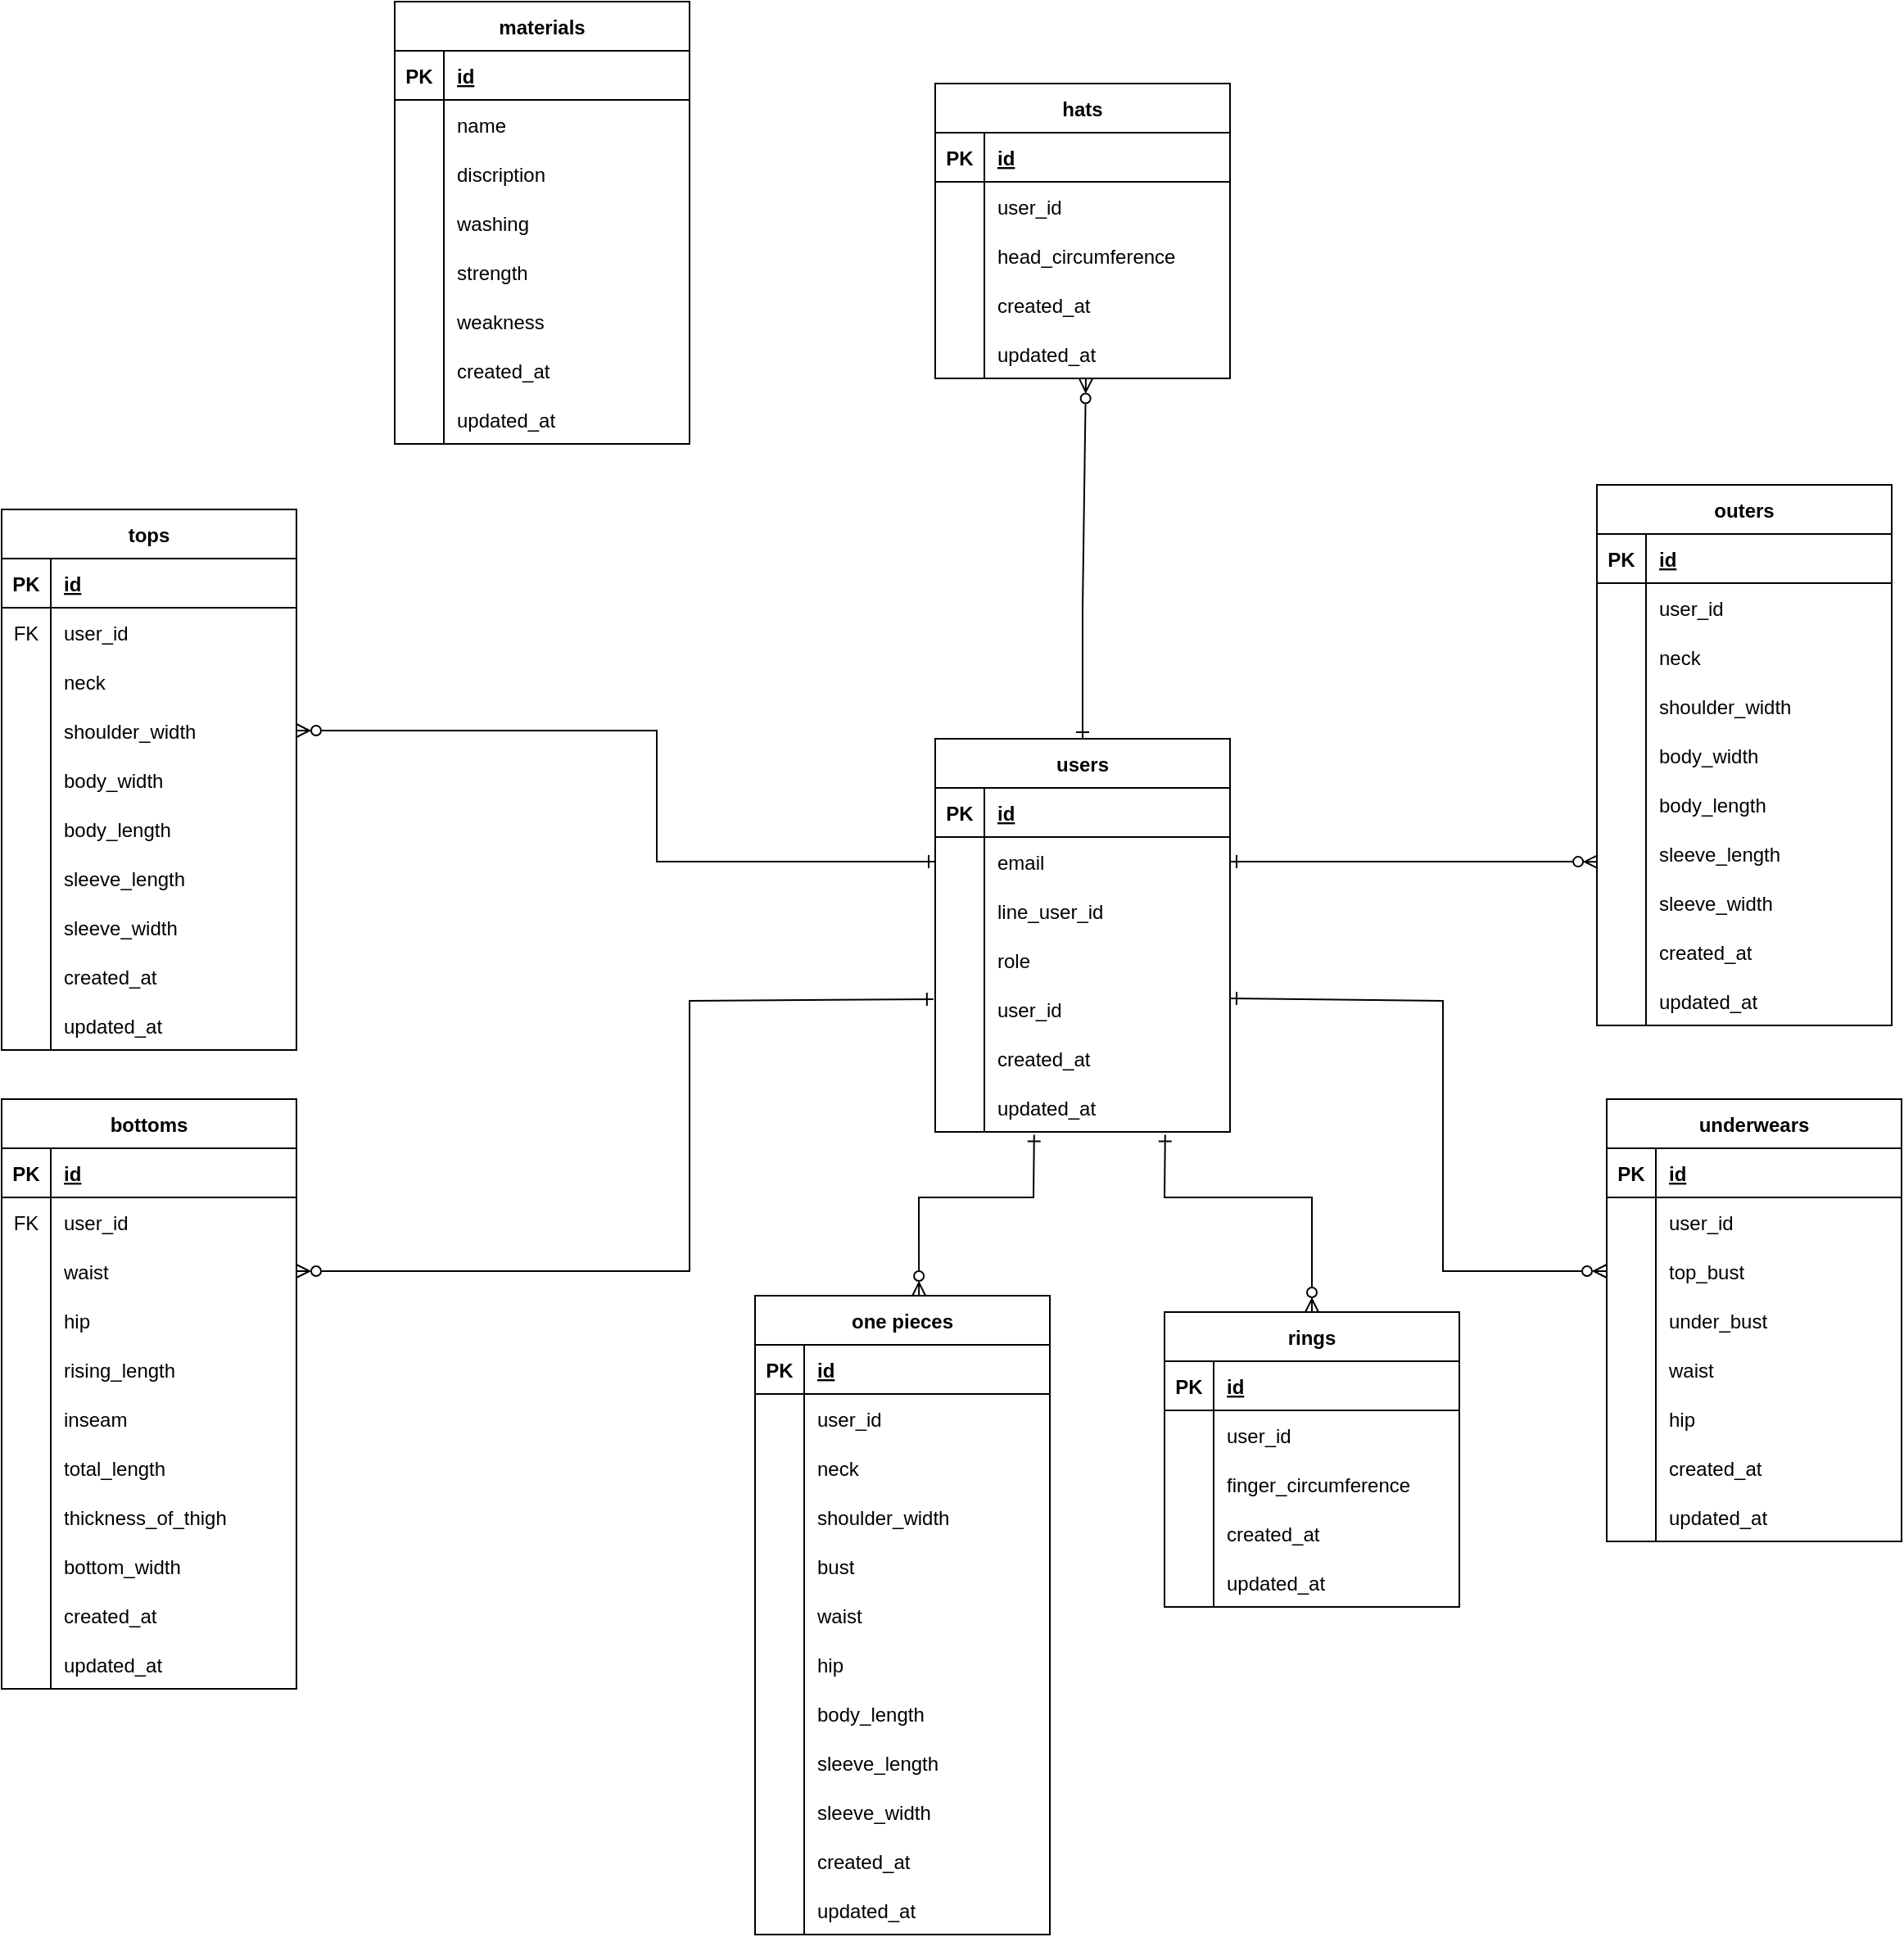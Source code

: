 <mxfile version="20.5.1" type="github">
  <diagram id="RKyHhlii6hMqUv7-BzwE" name="ページ1">
    <mxGraphModel dx="1773" dy="1783" grid="1" gridSize="10" guides="1" tooltips="1" connect="1" arrows="1" fold="1" page="1" pageScale="1" pageWidth="827" pageHeight="1169" math="0" shadow="0">
      <root>
        <mxCell id="0" />
        <mxCell id="1" parent="0" />
        <mxCell id="ZJ8TjfzDThTJqLKdw4iv-1" value="users" style="shape=table;startSize=30;container=1;collapsible=1;childLayout=tableLayout;fixedRows=1;rowLines=0;fontStyle=1;align=center;resizeLast=1;rounded=0;shadow=0;glass=0;sketch=0;gradientColor=none;" parent="1" vertex="1">
          <mxGeometry x="10" y="40" width="180" height="240" as="geometry" />
        </mxCell>
        <mxCell id="ZJ8TjfzDThTJqLKdw4iv-2" value="" style="shape=tableRow;horizontal=0;startSize=0;swimlaneHead=0;swimlaneBody=0;fillColor=none;collapsible=0;dropTarget=0;points=[[0,0.5],[1,0.5]];portConstraint=eastwest;top=0;left=0;right=0;bottom=1;rounded=0;shadow=0;glass=0;sketch=0;" parent="ZJ8TjfzDThTJqLKdw4iv-1" vertex="1">
          <mxGeometry y="30" width="180" height="30" as="geometry" />
        </mxCell>
        <mxCell id="ZJ8TjfzDThTJqLKdw4iv-3" value="PK" style="shape=partialRectangle;connectable=0;fillColor=none;top=0;left=0;bottom=0;right=0;fontStyle=1;overflow=hidden;rounded=0;shadow=0;glass=0;sketch=0;" parent="ZJ8TjfzDThTJqLKdw4iv-2" vertex="1">
          <mxGeometry width="30" height="30" as="geometry">
            <mxRectangle width="30" height="30" as="alternateBounds" />
          </mxGeometry>
        </mxCell>
        <mxCell id="ZJ8TjfzDThTJqLKdw4iv-4" value="id" style="shape=partialRectangle;connectable=0;fillColor=none;top=0;left=0;bottom=0;right=0;align=left;spacingLeft=6;fontStyle=5;overflow=hidden;rounded=0;shadow=0;glass=0;sketch=0;" parent="ZJ8TjfzDThTJqLKdw4iv-2" vertex="1">
          <mxGeometry x="30" width="150" height="30" as="geometry">
            <mxRectangle width="150" height="30" as="alternateBounds" />
          </mxGeometry>
        </mxCell>
        <mxCell id="ZJ8TjfzDThTJqLKdw4iv-5" value="" style="shape=tableRow;horizontal=0;startSize=0;swimlaneHead=0;swimlaneBody=0;fillColor=none;collapsible=0;dropTarget=0;points=[[0,0.5],[1,0.5]];portConstraint=eastwest;top=0;left=0;right=0;bottom=0;rounded=0;shadow=0;glass=0;sketch=0;" parent="ZJ8TjfzDThTJqLKdw4iv-1" vertex="1">
          <mxGeometry y="60" width="180" height="30" as="geometry" />
        </mxCell>
        <mxCell id="ZJ8TjfzDThTJqLKdw4iv-6" value="" style="shape=partialRectangle;connectable=0;fillColor=none;top=0;left=0;bottom=0;right=0;editable=1;overflow=hidden;rounded=0;shadow=0;glass=0;sketch=0;strokeColor=none;strokeWidth=1;" parent="ZJ8TjfzDThTJqLKdw4iv-5" vertex="1">
          <mxGeometry width="30" height="30" as="geometry">
            <mxRectangle width="30" height="30" as="alternateBounds" />
          </mxGeometry>
        </mxCell>
        <mxCell id="ZJ8TjfzDThTJqLKdw4iv-7" value="email" style="shape=partialRectangle;connectable=0;fillColor=none;top=0;left=0;bottom=0;right=0;align=left;spacingLeft=6;overflow=hidden;rounded=0;shadow=0;glass=0;sketch=0;" parent="ZJ8TjfzDThTJqLKdw4iv-5" vertex="1">
          <mxGeometry x="30" width="150" height="30" as="geometry">
            <mxRectangle width="150" height="30" as="alternateBounds" />
          </mxGeometry>
        </mxCell>
        <mxCell id="JBXYCXGy9Dp561l-ZSWa-2" value="" style="shape=tableRow;horizontal=0;startSize=0;swimlaneHead=0;swimlaneBody=0;fillColor=none;collapsible=0;dropTarget=0;points=[[0,0.5],[1,0.5]];portConstraint=eastwest;top=0;left=0;right=0;bottom=0;rounded=0;shadow=0;glass=0;sketch=0;strokeWidth=1;" parent="ZJ8TjfzDThTJqLKdw4iv-1" vertex="1">
          <mxGeometry y="90" width="180" height="30" as="geometry" />
        </mxCell>
        <mxCell id="JBXYCXGy9Dp561l-ZSWa-3" value="" style="shape=partialRectangle;connectable=0;fillColor=none;top=0;left=0;bottom=0;right=0;editable=1;overflow=hidden;rounded=0;shadow=0;glass=0;sketch=0;strokeWidth=1;" parent="JBXYCXGy9Dp561l-ZSWa-2" vertex="1">
          <mxGeometry width="30" height="30" as="geometry">
            <mxRectangle width="30" height="30" as="alternateBounds" />
          </mxGeometry>
        </mxCell>
        <mxCell id="JBXYCXGy9Dp561l-ZSWa-4" value="line_user_id" style="shape=partialRectangle;connectable=0;fillColor=none;top=0;left=0;bottom=0;right=0;align=left;spacingLeft=6;overflow=hidden;rounded=0;shadow=0;glass=0;sketch=0;strokeWidth=1;" parent="JBXYCXGy9Dp561l-ZSWa-2" vertex="1">
          <mxGeometry x="30" width="150" height="30" as="geometry">
            <mxRectangle width="150" height="30" as="alternateBounds" />
          </mxGeometry>
        </mxCell>
        <mxCell id="sWai46Khj0thYkIpRVbs-2" value="" style="shape=tableRow;horizontal=0;startSize=0;swimlaneHead=0;swimlaneBody=0;fillColor=none;collapsible=0;dropTarget=0;points=[[0,0.5],[1,0.5]];portConstraint=eastwest;top=0;left=0;right=0;bottom=0;rounded=0;shadow=0;glass=0;sketch=0;strokeWidth=1;" vertex="1" parent="ZJ8TjfzDThTJqLKdw4iv-1">
          <mxGeometry y="120" width="180" height="30" as="geometry" />
        </mxCell>
        <mxCell id="sWai46Khj0thYkIpRVbs-3" value="" style="shape=partialRectangle;connectable=0;fillColor=none;top=0;left=0;bottom=0;right=0;editable=1;overflow=hidden;rounded=0;shadow=0;glass=0;sketch=0;strokeWidth=1;" vertex="1" parent="sWai46Khj0thYkIpRVbs-2">
          <mxGeometry width="30" height="30" as="geometry">
            <mxRectangle width="30" height="30" as="alternateBounds" />
          </mxGeometry>
        </mxCell>
        <mxCell id="sWai46Khj0thYkIpRVbs-4" value="role" style="shape=partialRectangle;connectable=0;fillColor=none;top=0;left=0;bottom=0;right=0;align=left;spacingLeft=6;overflow=hidden;rounded=0;shadow=0;glass=0;sketch=0;strokeWidth=1;" vertex="1" parent="sWai46Khj0thYkIpRVbs-2">
          <mxGeometry x="30" width="150" height="30" as="geometry">
            <mxRectangle width="150" height="30" as="alternateBounds" />
          </mxGeometry>
        </mxCell>
        <mxCell id="ZJ8TjfzDThTJqLKdw4iv-193" value="" style="shape=tableRow;horizontal=0;startSize=0;swimlaneHead=0;swimlaneBody=0;fillColor=none;collapsible=0;dropTarget=0;points=[[0,0.5],[1,0.5]];portConstraint=eastwest;top=0;left=0;right=0;bottom=0;rounded=0;shadow=0;glass=0;sketch=0;strokeWidth=1;" parent="ZJ8TjfzDThTJqLKdw4iv-1" vertex="1">
          <mxGeometry y="150" width="180" height="30" as="geometry" />
        </mxCell>
        <mxCell id="ZJ8TjfzDThTJqLKdw4iv-194" value="" style="shape=partialRectangle;connectable=0;fillColor=none;top=0;left=0;bottom=0;right=0;editable=1;overflow=hidden;rounded=0;shadow=0;glass=0;sketch=0;strokeWidth=1;" parent="ZJ8TjfzDThTJqLKdw4iv-193" vertex="1">
          <mxGeometry width="30" height="30" as="geometry">
            <mxRectangle width="30" height="30" as="alternateBounds" />
          </mxGeometry>
        </mxCell>
        <mxCell id="ZJ8TjfzDThTJqLKdw4iv-195" value="user_id" style="shape=partialRectangle;connectable=0;fillColor=none;top=0;left=0;bottom=0;right=0;align=left;spacingLeft=6;overflow=hidden;rounded=0;shadow=0;glass=0;sketch=0;strokeWidth=1;" parent="ZJ8TjfzDThTJqLKdw4iv-193" vertex="1">
          <mxGeometry x="30" width="150" height="30" as="geometry">
            <mxRectangle width="150" height="30" as="alternateBounds" />
          </mxGeometry>
        </mxCell>
        <mxCell id="ZJ8TjfzDThTJqLKdw4iv-103" value="" style="shape=tableRow;horizontal=0;startSize=0;swimlaneHead=0;swimlaneBody=0;fillColor=none;collapsible=0;dropTarget=0;points=[[0,0.5],[1,0.5]];portConstraint=eastwest;top=0;left=0;right=0;bottom=0;rounded=0;shadow=0;glass=0;sketch=0;strokeWidth=1;" parent="ZJ8TjfzDThTJqLKdw4iv-1" vertex="1">
          <mxGeometry y="180" width="180" height="30" as="geometry" />
        </mxCell>
        <mxCell id="ZJ8TjfzDThTJqLKdw4iv-104" value="" style="shape=partialRectangle;connectable=0;fillColor=none;top=0;left=0;bottom=0;right=0;editable=1;overflow=hidden;rounded=0;shadow=0;glass=0;sketch=0;strokeWidth=1;" parent="ZJ8TjfzDThTJqLKdw4iv-103" vertex="1">
          <mxGeometry width="30" height="30" as="geometry">
            <mxRectangle width="30" height="30" as="alternateBounds" />
          </mxGeometry>
        </mxCell>
        <mxCell id="ZJ8TjfzDThTJqLKdw4iv-105" value="created_at" style="shape=partialRectangle;connectable=0;fillColor=none;top=0;left=0;bottom=0;right=0;align=left;spacingLeft=6;overflow=hidden;rounded=0;shadow=0;glass=0;sketch=0;strokeWidth=1;" parent="ZJ8TjfzDThTJqLKdw4iv-103" vertex="1">
          <mxGeometry x="30" width="150" height="30" as="geometry">
            <mxRectangle width="150" height="30" as="alternateBounds" />
          </mxGeometry>
        </mxCell>
        <mxCell id="ZJ8TjfzDThTJqLKdw4iv-133" value="" style="shape=tableRow;horizontal=0;startSize=0;swimlaneHead=0;swimlaneBody=0;fillColor=none;collapsible=0;dropTarget=0;points=[[0,0.5],[1,0.5]];portConstraint=eastwest;top=0;left=0;right=0;bottom=0;rounded=0;shadow=0;glass=0;sketch=0;strokeWidth=1;" parent="ZJ8TjfzDThTJqLKdw4iv-1" vertex="1">
          <mxGeometry y="210" width="180" height="30" as="geometry" />
        </mxCell>
        <mxCell id="ZJ8TjfzDThTJqLKdw4iv-134" value="" style="shape=partialRectangle;connectable=0;fillColor=none;top=0;left=0;bottom=0;right=0;editable=1;overflow=hidden;rounded=0;shadow=0;glass=0;sketch=0;strokeWidth=1;" parent="ZJ8TjfzDThTJqLKdw4iv-133" vertex="1">
          <mxGeometry width="30" height="30" as="geometry">
            <mxRectangle width="30" height="30" as="alternateBounds" />
          </mxGeometry>
        </mxCell>
        <mxCell id="ZJ8TjfzDThTJqLKdw4iv-135" value="updated_at" style="shape=partialRectangle;connectable=0;fillColor=none;top=0;left=0;bottom=0;right=0;align=left;spacingLeft=6;overflow=hidden;rounded=0;shadow=0;glass=0;sketch=0;strokeWidth=1;" parent="ZJ8TjfzDThTJqLKdw4iv-133" vertex="1">
          <mxGeometry x="30" width="150" height="30" as="geometry">
            <mxRectangle width="150" height="30" as="alternateBounds" />
          </mxGeometry>
        </mxCell>
        <mxCell id="ZJ8TjfzDThTJqLKdw4iv-20" value="tops" style="shape=table;startSize=30;container=1;collapsible=1;childLayout=tableLayout;fixedRows=1;rowLines=0;fontStyle=1;align=center;resizeLast=1;rounded=0;shadow=0;glass=0;sketch=0;gradientColor=none;" parent="1" vertex="1">
          <mxGeometry x="-560" y="-100" width="180" height="330" as="geometry" />
        </mxCell>
        <mxCell id="ZJ8TjfzDThTJqLKdw4iv-21" value="" style="shape=tableRow;horizontal=0;startSize=0;swimlaneHead=0;swimlaneBody=0;fillColor=none;collapsible=0;dropTarget=0;points=[[0,0.5],[1,0.5]];portConstraint=eastwest;top=0;left=0;right=0;bottom=1;rounded=0;shadow=0;glass=0;sketch=0;" parent="ZJ8TjfzDThTJqLKdw4iv-20" vertex="1">
          <mxGeometry y="30" width="180" height="30" as="geometry" />
        </mxCell>
        <mxCell id="ZJ8TjfzDThTJqLKdw4iv-22" value="PK" style="shape=partialRectangle;connectable=0;fillColor=none;top=0;left=0;bottom=0;right=0;fontStyle=1;overflow=hidden;rounded=0;shadow=0;glass=0;sketch=0;" parent="ZJ8TjfzDThTJqLKdw4iv-21" vertex="1">
          <mxGeometry width="30" height="30" as="geometry">
            <mxRectangle width="30" height="30" as="alternateBounds" />
          </mxGeometry>
        </mxCell>
        <mxCell id="ZJ8TjfzDThTJqLKdw4iv-23" value="id" style="shape=partialRectangle;connectable=0;fillColor=none;top=0;left=0;bottom=0;right=0;align=left;spacingLeft=6;fontStyle=5;overflow=hidden;rounded=0;shadow=0;glass=0;sketch=0;" parent="ZJ8TjfzDThTJqLKdw4iv-21" vertex="1">
          <mxGeometry x="30" width="150" height="30" as="geometry">
            <mxRectangle width="150" height="30" as="alternateBounds" />
          </mxGeometry>
        </mxCell>
        <mxCell id="ZJ8TjfzDThTJqLKdw4iv-212" value="" style="shape=tableRow;horizontal=0;startSize=0;swimlaneHead=0;swimlaneBody=0;fillColor=none;collapsible=0;dropTarget=0;points=[[0,0.5],[1,0.5]];portConstraint=eastwest;top=0;left=0;right=0;bottom=0;rounded=0;shadow=0;glass=0;sketch=0;strokeWidth=1;" parent="ZJ8TjfzDThTJqLKdw4iv-20" vertex="1">
          <mxGeometry y="60" width="180" height="30" as="geometry" />
        </mxCell>
        <mxCell id="ZJ8TjfzDThTJqLKdw4iv-213" value="FK" style="shape=partialRectangle;connectable=0;fillColor=none;top=0;left=0;bottom=0;right=0;editable=1;overflow=hidden;rounded=0;shadow=0;glass=0;sketch=0;strokeWidth=1;" parent="ZJ8TjfzDThTJqLKdw4iv-212" vertex="1">
          <mxGeometry width="30" height="30" as="geometry">
            <mxRectangle width="30" height="30" as="alternateBounds" />
          </mxGeometry>
        </mxCell>
        <mxCell id="ZJ8TjfzDThTJqLKdw4iv-214" value="user_id" style="shape=partialRectangle;connectable=0;fillColor=none;top=0;left=0;bottom=0;right=0;align=left;spacingLeft=6;overflow=hidden;rounded=0;shadow=0;glass=0;sketch=0;strokeWidth=1;" parent="ZJ8TjfzDThTJqLKdw4iv-212" vertex="1">
          <mxGeometry x="30" width="150" height="30" as="geometry">
            <mxRectangle width="150" height="30" as="alternateBounds" />
          </mxGeometry>
        </mxCell>
        <mxCell id="ZJ8TjfzDThTJqLKdw4iv-24" value="" style="shape=tableRow;horizontal=0;startSize=0;swimlaneHead=0;swimlaneBody=0;fillColor=none;collapsible=0;dropTarget=0;points=[[0,0.5],[1,0.5]];portConstraint=eastwest;top=0;left=0;right=0;bottom=0;rounded=0;shadow=0;glass=0;sketch=0;" parent="ZJ8TjfzDThTJqLKdw4iv-20" vertex="1">
          <mxGeometry y="90" width="180" height="30" as="geometry" />
        </mxCell>
        <mxCell id="ZJ8TjfzDThTJqLKdw4iv-25" value="" style="shape=partialRectangle;connectable=0;fillColor=none;top=0;left=0;bottom=0;right=0;editable=1;overflow=hidden;rounded=0;shadow=0;glass=0;sketch=0;strokeColor=none;strokeWidth=1;" parent="ZJ8TjfzDThTJqLKdw4iv-24" vertex="1">
          <mxGeometry width="30" height="30" as="geometry">
            <mxRectangle width="30" height="30" as="alternateBounds" />
          </mxGeometry>
        </mxCell>
        <mxCell id="ZJ8TjfzDThTJqLKdw4iv-26" value="neck" style="shape=partialRectangle;connectable=0;fillColor=none;top=0;left=0;bottom=0;right=0;align=left;spacingLeft=6;overflow=hidden;rounded=0;shadow=0;glass=0;sketch=0;" parent="ZJ8TjfzDThTJqLKdw4iv-24" vertex="1">
          <mxGeometry x="30" width="150" height="30" as="geometry">
            <mxRectangle width="150" height="30" as="alternateBounds" />
          </mxGeometry>
        </mxCell>
        <mxCell id="ZJ8TjfzDThTJqLKdw4iv-27" value="" style="shape=tableRow;horizontal=0;startSize=0;swimlaneHead=0;swimlaneBody=0;fillColor=none;collapsible=0;dropTarget=0;points=[[0,0.5],[1,0.5]];portConstraint=eastwest;top=0;left=0;right=0;bottom=0;rounded=0;shadow=0;glass=0;sketch=0;" parent="ZJ8TjfzDThTJqLKdw4iv-20" vertex="1">
          <mxGeometry y="120" width="180" height="30" as="geometry" />
        </mxCell>
        <mxCell id="ZJ8TjfzDThTJqLKdw4iv-28" value="" style="shape=partialRectangle;connectable=0;fillColor=none;top=0;left=0;bottom=0;right=0;editable=1;overflow=hidden;rounded=0;shadow=0;glass=0;sketch=0;" parent="ZJ8TjfzDThTJqLKdw4iv-27" vertex="1">
          <mxGeometry width="30" height="30" as="geometry">
            <mxRectangle width="30" height="30" as="alternateBounds" />
          </mxGeometry>
        </mxCell>
        <mxCell id="ZJ8TjfzDThTJqLKdw4iv-29" value="shoulder_width" style="shape=partialRectangle;connectable=0;fillColor=none;top=0;left=0;bottom=0;right=0;align=left;spacingLeft=6;overflow=hidden;rounded=0;shadow=0;glass=0;sketch=0;" parent="ZJ8TjfzDThTJqLKdw4iv-27" vertex="1">
          <mxGeometry x="30" width="150" height="30" as="geometry">
            <mxRectangle width="150" height="30" as="alternateBounds" />
          </mxGeometry>
        </mxCell>
        <mxCell id="JBXYCXGy9Dp561l-ZSWa-6" value="" style="shape=tableRow;horizontal=0;startSize=0;swimlaneHead=0;swimlaneBody=0;fillColor=none;collapsible=0;dropTarget=0;points=[[0,0.5],[1,0.5]];portConstraint=eastwest;top=0;left=0;right=0;bottom=0;rounded=0;shadow=0;glass=0;sketch=0;strokeWidth=1;" parent="ZJ8TjfzDThTJqLKdw4iv-20" vertex="1">
          <mxGeometry y="150" width="180" height="30" as="geometry" />
        </mxCell>
        <mxCell id="JBXYCXGy9Dp561l-ZSWa-7" value="" style="shape=partialRectangle;connectable=0;fillColor=none;top=0;left=0;bottom=0;right=0;editable=1;overflow=hidden;rounded=0;shadow=0;glass=0;sketch=0;strokeWidth=1;" parent="JBXYCXGy9Dp561l-ZSWa-6" vertex="1">
          <mxGeometry width="30" height="30" as="geometry">
            <mxRectangle width="30" height="30" as="alternateBounds" />
          </mxGeometry>
        </mxCell>
        <mxCell id="JBXYCXGy9Dp561l-ZSWa-8" value="body_width" style="shape=partialRectangle;connectable=0;fillColor=none;top=0;left=0;bottom=0;right=0;align=left;spacingLeft=6;overflow=hidden;rounded=0;shadow=0;glass=0;sketch=0;strokeWidth=1;" parent="JBXYCXGy9Dp561l-ZSWa-6" vertex="1">
          <mxGeometry x="30" width="150" height="30" as="geometry">
            <mxRectangle width="150" height="30" as="alternateBounds" />
          </mxGeometry>
        </mxCell>
        <mxCell id="ZJ8TjfzDThTJqLKdw4iv-30" value="" style="shape=tableRow;horizontal=0;startSize=0;swimlaneHead=0;swimlaneBody=0;fillColor=none;collapsible=0;dropTarget=0;points=[[0,0.5],[1,0.5]];portConstraint=eastwest;top=0;left=0;right=0;bottom=0;rounded=0;shadow=0;glass=0;sketch=0;" parent="ZJ8TjfzDThTJqLKdw4iv-20" vertex="1">
          <mxGeometry y="180" width="180" height="30" as="geometry" />
        </mxCell>
        <mxCell id="ZJ8TjfzDThTJqLKdw4iv-31" value="" style="shape=partialRectangle;connectable=0;fillColor=none;top=0;left=0;bottom=0;right=0;editable=1;overflow=hidden;rounded=0;shadow=0;glass=0;sketch=0;" parent="ZJ8TjfzDThTJqLKdw4iv-30" vertex="1">
          <mxGeometry width="30" height="30" as="geometry">
            <mxRectangle width="30" height="30" as="alternateBounds" />
          </mxGeometry>
        </mxCell>
        <mxCell id="ZJ8TjfzDThTJqLKdw4iv-32" value="body_length" style="shape=partialRectangle;connectable=0;fillColor=none;top=0;left=0;bottom=0;right=0;align=left;spacingLeft=6;overflow=hidden;rounded=0;shadow=0;glass=0;sketch=0;" parent="ZJ8TjfzDThTJqLKdw4iv-30" vertex="1">
          <mxGeometry x="30" width="150" height="30" as="geometry">
            <mxRectangle width="150" height="30" as="alternateBounds" />
          </mxGeometry>
        </mxCell>
        <mxCell id="ZJ8TjfzDThTJqLKdw4iv-34" value="" style="shape=tableRow;horizontal=0;startSize=0;swimlaneHead=0;swimlaneBody=0;fillColor=none;collapsible=0;dropTarget=0;points=[[0,0.5],[1,0.5]];portConstraint=eastwest;top=0;left=0;right=0;bottom=0;rounded=0;shadow=0;glass=0;sketch=0;strokeWidth=1;" parent="ZJ8TjfzDThTJqLKdw4iv-20" vertex="1">
          <mxGeometry y="210" width="180" height="30" as="geometry" />
        </mxCell>
        <mxCell id="ZJ8TjfzDThTJqLKdw4iv-35" value="" style="shape=partialRectangle;connectable=0;fillColor=none;top=0;left=0;bottom=0;right=0;editable=1;overflow=hidden;rounded=0;shadow=0;glass=0;sketch=0;strokeWidth=1;" parent="ZJ8TjfzDThTJqLKdw4iv-34" vertex="1">
          <mxGeometry width="30" height="30" as="geometry">
            <mxRectangle width="30" height="30" as="alternateBounds" />
          </mxGeometry>
        </mxCell>
        <mxCell id="ZJ8TjfzDThTJqLKdw4iv-36" value="sleeve_length" style="shape=partialRectangle;connectable=0;fillColor=none;top=0;left=0;bottom=0;right=0;align=left;spacingLeft=6;overflow=hidden;rounded=0;shadow=0;glass=0;sketch=0;strokeWidth=1;" parent="ZJ8TjfzDThTJqLKdw4iv-34" vertex="1">
          <mxGeometry x="30" width="150" height="30" as="geometry">
            <mxRectangle width="150" height="30" as="alternateBounds" />
          </mxGeometry>
        </mxCell>
        <mxCell id="JBXYCXGy9Dp561l-ZSWa-10" value="" style="shape=tableRow;horizontal=0;startSize=0;swimlaneHead=0;swimlaneBody=0;fillColor=none;collapsible=0;dropTarget=0;points=[[0,0.5],[1,0.5]];portConstraint=eastwest;top=0;left=0;right=0;bottom=0;rounded=0;shadow=0;glass=0;sketch=0;strokeWidth=1;" parent="ZJ8TjfzDThTJqLKdw4iv-20" vertex="1">
          <mxGeometry y="240" width="180" height="30" as="geometry" />
        </mxCell>
        <mxCell id="JBXYCXGy9Dp561l-ZSWa-11" value="" style="shape=partialRectangle;connectable=0;fillColor=none;top=0;left=0;bottom=0;right=0;editable=1;overflow=hidden;rounded=0;shadow=0;glass=0;sketch=0;strokeWidth=1;" parent="JBXYCXGy9Dp561l-ZSWa-10" vertex="1">
          <mxGeometry width="30" height="30" as="geometry">
            <mxRectangle width="30" height="30" as="alternateBounds" />
          </mxGeometry>
        </mxCell>
        <mxCell id="JBXYCXGy9Dp561l-ZSWa-12" value="sleeve_width" style="shape=partialRectangle;connectable=0;fillColor=none;top=0;left=0;bottom=0;right=0;align=left;spacingLeft=6;overflow=hidden;rounded=0;shadow=0;glass=0;sketch=0;strokeWidth=1;" parent="JBXYCXGy9Dp561l-ZSWa-10" vertex="1">
          <mxGeometry x="30" width="150" height="30" as="geometry">
            <mxRectangle width="150" height="30" as="alternateBounds" />
          </mxGeometry>
        </mxCell>
        <mxCell id="ZJ8TjfzDThTJqLKdw4iv-161" value="" style="shape=tableRow;horizontal=0;startSize=0;swimlaneHead=0;swimlaneBody=0;fillColor=none;collapsible=0;dropTarget=0;points=[[0,0.5],[1,0.5]];portConstraint=eastwest;top=0;left=0;right=0;bottom=0;rounded=0;shadow=0;glass=0;sketch=0;strokeWidth=1;" parent="ZJ8TjfzDThTJqLKdw4iv-20" vertex="1">
          <mxGeometry y="270" width="180" height="30" as="geometry" />
        </mxCell>
        <mxCell id="ZJ8TjfzDThTJqLKdw4iv-162" value="" style="shape=partialRectangle;connectable=0;fillColor=none;top=0;left=0;bottom=0;right=0;editable=1;overflow=hidden;rounded=0;shadow=0;glass=0;sketch=0;strokeWidth=1;" parent="ZJ8TjfzDThTJqLKdw4iv-161" vertex="1">
          <mxGeometry width="30" height="30" as="geometry">
            <mxRectangle width="30" height="30" as="alternateBounds" />
          </mxGeometry>
        </mxCell>
        <mxCell id="ZJ8TjfzDThTJqLKdw4iv-163" value="created_at" style="shape=partialRectangle;connectable=0;fillColor=none;top=0;left=0;bottom=0;right=0;align=left;spacingLeft=6;overflow=hidden;rounded=0;shadow=0;glass=0;sketch=0;strokeWidth=1;" parent="ZJ8TjfzDThTJqLKdw4iv-161" vertex="1">
          <mxGeometry x="30" width="150" height="30" as="geometry">
            <mxRectangle width="150" height="30" as="alternateBounds" />
          </mxGeometry>
        </mxCell>
        <mxCell id="ZJ8TjfzDThTJqLKdw4iv-157" value="" style="shape=tableRow;horizontal=0;startSize=0;swimlaneHead=0;swimlaneBody=0;fillColor=none;collapsible=0;dropTarget=0;points=[[0,0.5],[1,0.5]];portConstraint=eastwest;top=0;left=0;right=0;bottom=0;rounded=0;shadow=0;glass=0;sketch=0;strokeWidth=1;" parent="ZJ8TjfzDThTJqLKdw4iv-20" vertex="1">
          <mxGeometry y="300" width="180" height="30" as="geometry" />
        </mxCell>
        <mxCell id="ZJ8TjfzDThTJqLKdw4iv-158" value="" style="shape=partialRectangle;connectable=0;fillColor=none;top=0;left=0;bottom=0;right=0;editable=1;overflow=hidden;rounded=0;shadow=0;glass=0;sketch=0;strokeWidth=1;" parent="ZJ8TjfzDThTJqLKdw4iv-157" vertex="1">
          <mxGeometry width="30" height="30" as="geometry">
            <mxRectangle width="30" height="30" as="alternateBounds" />
          </mxGeometry>
        </mxCell>
        <mxCell id="ZJ8TjfzDThTJqLKdw4iv-159" value="updated_at" style="shape=partialRectangle;connectable=0;fillColor=none;top=0;left=0;bottom=0;right=0;align=left;spacingLeft=6;overflow=hidden;rounded=0;shadow=0;glass=0;sketch=0;strokeWidth=1;" parent="ZJ8TjfzDThTJqLKdw4iv-157" vertex="1">
          <mxGeometry x="30" width="150" height="30" as="geometry">
            <mxRectangle width="150" height="30" as="alternateBounds" />
          </mxGeometry>
        </mxCell>
        <mxCell id="ZJ8TjfzDThTJqLKdw4iv-37" value="bottoms" style="shape=table;startSize=30;container=1;collapsible=1;childLayout=tableLayout;fixedRows=1;rowLines=0;fontStyle=1;align=center;resizeLast=1;rounded=0;shadow=0;glass=0;sketch=0;gradientColor=none;" parent="1" vertex="1">
          <mxGeometry x="-560" y="260" width="180" height="360" as="geometry" />
        </mxCell>
        <mxCell id="ZJ8TjfzDThTJqLKdw4iv-38" value="" style="shape=tableRow;horizontal=0;startSize=0;swimlaneHead=0;swimlaneBody=0;fillColor=none;collapsible=0;dropTarget=0;points=[[0,0.5],[1,0.5]];portConstraint=eastwest;top=0;left=0;right=0;bottom=1;rounded=0;shadow=0;glass=0;sketch=0;" parent="ZJ8TjfzDThTJqLKdw4iv-37" vertex="1">
          <mxGeometry y="30" width="180" height="30" as="geometry" />
        </mxCell>
        <mxCell id="ZJ8TjfzDThTJqLKdw4iv-39" value="PK" style="shape=partialRectangle;connectable=0;fillColor=none;top=0;left=0;bottom=0;right=0;fontStyle=1;overflow=hidden;rounded=0;shadow=0;glass=0;sketch=0;" parent="ZJ8TjfzDThTJqLKdw4iv-38" vertex="1">
          <mxGeometry width="30" height="30" as="geometry">
            <mxRectangle width="30" height="30" as="alternateBounds" />
          </mxGeometry>
        </mxCell>
        <mxCell id="ZJ8TjfzDThTJqLKdw4iv-40" value="id" style="shape=partialRectangle;connectable=0;fillColor=none;top=0;left=0;bottom=0;right=0;align=left;spacingLeft=6;fontStyle=5;overflow=hidden;rounded=0;shadow=0;glass=0;sketch=0;" parent="ZJ8TjfzDThTJqLKdw4iv-38" vertex="1">
          <mxGeometry x="30" width="150" height="30" as="geometry">
            <mxRectangle width="150" height="30" as="alternateBounds" />
          </mxGeometry>
        </mxCell>
        <mxCell id="ZJ8TjfzDThTJqLKdw4iv-209" value="" style="shape=tableRow;horizontal=0;startSize=0;swimlaneHead=0;swimlaneBody=0;fillColor=none;collapsible=0;dropTarget=0;points=[[0,0.5],[1,0.5]];portConstraint=eastwest;top=0;left=0;right=0;bottom=0;rounded=0;shadow=0;glass=0;sketch=0;strokeWidth=1;" parent="ZJ8TjfzDThTJqLKdw4iv-37" vertex="1">
          <mxGeometry y="60" width="180" height="30" as="geometry" />
        </mxCell>
        <mxCell id="ZJ8TjfzDThTJqLKdw4iv-210" value="FK" style="shape=partialRectangle;connectable=0;fillColor=none;top=0;left=0;bottom=0;right=0;editable=1;overflow=hidden;rounded=0;shadow=0;glass=0;sketch=0;strokeWidth=1;" parent="ZJ8TjfzDThTJqLKdw4iv-209" vertex="1">
          <mxGeometry width="30" height="30" as="geometry">
            <mxRectangle width="30" height="30" as="alternateBounds" />
          </mxGeometry>
        </mxCell>
        <mxCell id="ZJ8TjfzDThTJqLKdw4iv-211" value="user_id" style="shape=partialRectangle;connectable=0;fillColor=none;top=0;left=0;bottom=0;right=0;align=left;spacingLeft=6;overflow=hidden;rounded=0;shadow=0;glass=0;sketch=0;strokeWidth=1;" parent="ZJ8TjfzDThTJqLKdw4iv-209" vertex="1">
          <mxGeometry x="30" width="150" height="30" as="geometry">
            <mxRectangle width="150" height="30" as="alternateBounds" />
          </mxGeometry>
        </mxCell>
        <mxCell id="ZJ8TjfzDThTJqLKdw4iv-41" value="" style="shape=tableRow;horizontal=0;startSize=0;swimlaneHead=0;swimlaneBody=0;fillColor=none;collapsible=0;dropTarget=0;points=[[0,0.5],[1,0.5]];portConstraint=eastwest;top=0;left=0;right=0;bottom=0;rounded=0;shadow=0;glass=0;sketch=0;" parent="ZJ8TjfzDThTJqLKdw4iv-37" vertex="1">
          <mxGeometry y="90" width="180" height="30" as="geometry" />
        </mxCell>
        <mxCell id="ZJ8TjfzDThTJqLKdw4iv-42" value="" style="shape=partialRectangle;connectable=0;fillColor=none;top=0;left=0;bottom=0;right=0;editable=1;overflow=hidden;rounded=0;shadow=0;glass=0;sketch=0;strokeColor=none;strokeWidth=1;" parent="ZJ8TjfzDThTJqLKdw4iv-41" vertex="1">
          <mxGeometry width="30" height="30" as="geometry">
            <mxRectangle width="30" height="30" as="alternateBounds" />
          </mxGeometry>
        </mxCell>
        <mxCell id="ZJ8TjfzDThTJqLKdw4iv-43" value="waist" style="shape=partialRectangle;connectable=0;fillColor=none;top=0;left=0;bottom=0;right=0;align=left;spacingLeft=6;overflow=hidden;rounded=0;shadow=0;glass=0;sketch=0;" parent="ZJ8TjfzDThTJqLKdw4iv-41" vertex="1">
          <mxGeometry x="30" width="150" height="30" as="geometry">
            <mxRectangle width="150" height="30" as="alternateBounds" />
          </mxGeometry>
        </mxCell>
        <mxCell id="ZJ8TjfzDThTJqLKdw4iv-44" value="" style="shape=tableRow;horizontal=0;startSize=0;swimlaneHead=0;swimlaneBody=0;fillColor=none;collapsible=0;dropTarget=0;points=[[0,0.5],[1,0.5]];portConstraint=eastwest;top=0;left=0;right=0;bottom=0;rounded=0;shadow=0;glass=0;sketch=0;" parent="ZJ8TjfzDThTJqLKdw4iv-37" vertex="1">
          <mxGeometry y="120" width="180" height="30" as="geometry" />
        </mxCell>
        <mxCell id="ZJ8TjfzDThTJqLKdw4iv-45" value="" style="shape=partialRectangle;connectable=0;fillColor=none;top=0;left=0;bottom=0;right=0;editable=1;overflow=hidden;rounded=0;shadow=0;glass=0;sketch=0;" parent="ZJ8TjfzDThTJqLKdw4iv-44" vertex="1">
          <mxGeometry width="30" height="30" as="geometry">
            <mxRectangle width="30" height="30" as="alternateBounds" />
          </mxGeometry>
        </mxCell>
        <mxCell id="ZJ8TjfzDThTJqLKdw4iv-46" value="hip" style="shape=partialRectangle;connectable=0;fillColor=none;top=0;left=0;bottom=0;right=0;align=left;spacingLeft=6;overflow=hidden;rounded=0;shadow=0;glass=0;sketch=0;" parent="ZJ8TjfzDThTJqLKdw4iv-44" vertex="1">
          <mxGeometry x="30" width="150" height="30" as="geometry">
            <mxRectangle width="150" height="30" as="alternateBounds" />
          </mxGeometry>
        </mxCell>
        <mxCell id="ZJ8TjfzDThTJqLKdw4iv-47" value="" style="shape=tableRow;horizontal=0;startSize=0;swimlaneHead=0;swimlaneBody=0;fillColor=none;collapsible=0;dropTarget=0;points=[[0,0.5],[1,0.5]];portConstraint=eastwest;top=0;left=0;right=0;bottom=0;rounded=0;shadow=0;glass=0;sketch=0;" parent="ZJ8TjfzDThTJqLKdw4iv-37" vertex="1">
          <mxGeometry y="150" width="180" height="30" as="geometry" />
        </mxCell>
        <mxCell id="ZJ8TjfzDThTJqLKdw4iv-48" value="" style="shape=partialRectangle;connectable=0;fillColor=none;top=0;left=0;bottom=0;right=0;editable=1;overflow=hidden;rounded=0;shadow=0;glass=0;sketch=0;" parent="ZJ8TjfzDThTJqLKdw4iv-47" vertex="1">
          <mxGeometry width="30" height="30" as="geometry">
            <mxRectangle width="30" height="30" as="alternateBounds" />
          </mxGeometry>
        </mxCell>
        <mxCell id="ZJ8TjfzDThTJqLKdw4iv-49" value="rising_length" style="shape=partialRectangle;connectable=0;fillColor=none;top=0;left=0;bottom=0;right=0;align=left;spacingLeft=6;overflow=hidden;rounded=0;shadow=0;glass=0;sketch=0;" parent="ZJ8TjfzDThTJqLKdw4iv-47" vertex="1">
          <mxGeometry x="30" width="150" height="30" as="geometry">
            <mxRectangle width="150" height="30" as="alternateBounds" />
          </mxGeometry>
        </mxCell>
        <mxCell id="ZJ8TjfzDThTJqLKdw4iv-51" value="" style="shape=tableRow;horizontal=0;startSize=0;swimlaneHead=0;swimlaneBody=0;fillColor=none;collapsible=0;dropTarget=0;points=[[0,0.5],[1,0.5]];portConstraint=eastwest;top=0;left=0;right=0;bottom=0;rounded=0;shadow=0;glass=0;sketch=0;strokeWidth=1;" parent="ZJ8TjfzDThTJqLKdw4iv-37" vertex="1">
          <mxGeometry y="180" width="180" height="30" as="geometry" />
        </mxCell>
        <mxCell id="ZJ8TjfzDThTJqLKdw4iv-52" value="" style="shape=partialRectangle;connectable=0;fillColor=none;top=0;left=0;bottom=0;right=0;editable=1;overflow=hidden;rounded=0;shadow=0;glass=0;sketch=0;strokeWidth=1;" parent="ZJ8TjfzDThTJqLKdw4iv-51" vertex="1">
          <mxGeometry width="30" height="30" as="geometry">
            <mxRectangle width="30" height="30" as="alternateBounds" />
          </mxGeometry>
        </mxCell>
        <mxCell id="ZJ8TjfzDThTJqLKdw4iv-53" value="inseam" style="shape=partialRectangle;connectable=0;fillColor=none;top=0;left=0;bottom=0;right=0;align=left;spacingLeft=6;overflow=hidden;rounded=0;shadow=0;glass=0;sketch=0;strokeWidth=1;" parent="ZJ8TjfzDThTJqLKdw4iv-51" vertex="1">
          <mxGeometry x="30" width="150" height="30" as="geometry">
            <mxRectangle width="150" height="30" as="alternateBounds" />
          </mxGeometry>
        </mxCell>
        <mxCell id="ZJ8TjfzDThTJqLKdw4iv-56" value="" style="shape=tableRow;horizontal=0;startSize=0;swimlaneHead=0;swimlaneBody=0;fillColor=none;collapsible=0;dropTarget=0;points=[[0,0.5],[1,0.5]];portConstraint=eastwest;top=0;left=0;right=0;bottom=0;rounded=0;shadow=0;glass=0;sketch=0;strokeWidth=1;" parent="ZJ8TjfzDThTJqLKdw4iv-37" vertex="1">
          <mxGeometry y="210" width="180" height="30" as="geometry" />
        </mxCell>
        <mxCell id="ZJ8TjfzDThTJqLKdw4iv-57" value="" style="shape=partialRectangle;connectable=0;fillColor=none;top=0;left=0;bottom=0;right=0;editable=1;overflow=hidden;rounded=0;shadow=0;glass=0;sketch=0;strokeWidth=1;" parent="ZJ8TjfzDThTJqLKdw4iv-56" vertex="1">
          <mxGeometry width="30" height="30" as="geometry">
            <mxRectangle width="30" height="30" as="alternateBounds" />
          </mxGeometry>
        </mxCell>
        <mxCell id="ZJ8TjfzDThTJqLKdw4iv-58" value="total_length" style="shape=partialRectangle;connectable=0;fillColor=none;top=0;left=0;bottom=0;right=0;align=left;spacingLeft=6;overflow=hidden;rounded=0;shadow=0;glass=0;sketch=0;strokeWidth=1;" parent="ZJ8TjfzDThTJqLKdw4iv-56" vertex="1">
          <mxGeometry x="30" width="150" height="30" as="geometry">
            <mxRectangle width="150" height="30" as="alternateBounds" />
          </mxGeometry>
        </mxCell>
        <mxCell id="JBXYCXGy9Dp561l-ZSWa-14" value="" style="shape=tableRow;horizontal=0;startSize=0;swimlaneHead=0;swimlaneBody=0;fillColor=none;collapsible=0;dropTarget=0;points=[[0,0.5],[1,0.5]];portConstraint=eastwest;top=0;left=0;right=0;bottom=0;rounded=0;shadow=0;glass=0;sketch=0;strokeWidth=1;" parent="ZJ8TjfzDThTJqLKdw4iv-37" vertex="1">
          <mxGeometry y="240" width="180" height="30" as="geometry" />
        </mxCell>
        <mxCell id="JBXYCXGy9Dp561l-ZSWa-15" value="" style="shape=partialRectangle;connectable=0;fillColor=none;top=0;left=0;bottom=0;right=0;editable=1;overflow=hidden;rounded=0;shadow=0;glass=0;sketch=0;strokeWidth=1;" parent="JBXYCXGy9Dp561l-ZSWa-14" vertex="1">
          <mxGeometry width="30" height="30" as="geometry">
            <mxRectangle width="30" height="30" as="alternateBounds" />
          </mxGeometry>
        </mxCell>
        <mxCell id="JBXYCXGy9Dp561l-ZSWa-16" value="thickness_of_thigh" style="shape=partialRectangle;connectable=0;fillColor=none;top=0;left=0;bottom=0;right=0;align=left;spacingLeft=6;overflow=hidden;rounded=0;shadow=0;glass=0;sketch=0;strokeWidth=1;" parent="JBXYCXGy9Dp561l-ZSWa-14" vertex="1">
          <mxGeometry x="30" width="150" height="30" as="geometry">
            <mxRectangle width="150" height="30" as="alternateBounds" />
          </mxGeometry>
        </mxCell>
        <mxCell id="JBXYCXGy9Dp561l-ZSWa-18" value="" style="shape=tableRow;horizontal=0;startSize=0;swimlaneHead=0;swimlaneBody=0;fillColor=none;collapsible=0;dropTarget=0;points=[[0,0.5],[1,0.5]];portConstraint=eastwest;top=0;left=0;right=0;bottom=0;rounded=0;shadow=0;glass=0;sketch=0;strokeWidth=1;" parent="ZJ8TjfzDThTJqLKdw4iv-37" vertex="1">
          <mxGeometry y="270" width="180" height="30" as="geometry" />
        </mxCell>
        <mxCell id="JBXYCXGy9Dp561l-ZSWa-19" value="" style="shape=partialRectangle;connectable=0;fillColor=none;top=0;left=0;bottom=0;right=0;editable=1;overflow=hidden;rounded=0;shadow=0;glass=0;sketch=0;strokeWidth=1;" parent="JBXYCXGy9Dp561l-ZSWa-18" vertex="1">
          <mxGeometry width="30" height="30" as="geometry">
            <mxRectangle width="30" height="30" as="alternateBounds" />
          </mxGeometry>
        </mxCell>
        <mxCell id="JBXYCXGy9Dp561l-ZSWa-20" value="bottom_width" style="shape=partialRectangle;connectable=0;fillColor=none;top=0;left=0;bottom=0;right=0;align=left;spacingLeft=6;overflow=hidden;rounded=0;shadow=0;glass=0;sketch=0;strokeWidth=1;" parent="JBXYCXGy9Dp561l-ZSWa-18" vertex="1">
          <mxGeometry x="30" width="150" height="30" as="geometry">
            <mxRectangle width="150" height="30" as="alternateBounds" />
          </mxGeometry>
        </mxCell>
        <mxCell id="ZJ8TjfzDThTJqLKdw4iv-165" value="" style="shape=tableRow;horizontal=0;startSize=0;swimlaneHead=0;swimlaneBody=0;fillColor=none;collapsible=0;dropTarget=0;points=[[0,0.5],[1,0.5]];portConstraint=eastwest;top=0;left=0;right=0;bottom=0;rounded=0;shadow=0;glass=0;sketch=0;strokeWidth=1;" parent="ZJ8TjfzDThTJqLKdw4iv-37" vertex="1">
          <mxGeometry y="300" width="180" height="30" as="geometry" />
        </mxCell>
        <mxCell id="ZJ8TjfzDThTJqLKdw4iv-166" value="" style="shape=partialRectangle;connectable=0;fillColor=none;top=0;left=0;bottom=0;right=0;editable=1;overflow=hidden;rounded=0;shadow=0;glass=0;sketch=0;strokeWidth=1;" parent="ZJ8TjfzDThTJqLKdw4iv-165" vertex="1">
          <mxGeometry width="30" height="30" as="geometry">
            <mxRectangle width="30" height="30" as="alternateBounds" />
          </mxGeometry>
        </mxCell>
        <mxCell id="ZJ8TjfzDThTJqLKdw4iv-167" value="created_at" style="shape=partialRectangle;connectable=0;fillColor=none;top=0;left=0;bottom=0;right=0;align=left;spacingLeft=6;overflow=hidden;rounded=0;shadow=0;glass=0;sketch=0;strokeWidth=1;" parent="ZJ8TjfzDThTJqLKdw4iv-165" vertex="1">
          <mxGeometry x="30" width="150" height="30" as="geometry">
            <mxRectangle width="150" height="30" as="alternateBounds" />
          </mxGeometry>
        </mxCell>
        <mxCell id="ZJ8TjfzDThTJqLKdw4iv-153" value="" style="shape=tableRow;horizontal=0;startSize=0;swimlaneHead=0;swimlaneBody=0;fillColor=none;collapsible=0;dropTarget=0;points=[[0,0.5],[1,0.5]];portConstraint=eastwest;top=0;left=0;right=0;bottom=0;rounded=0;shadow=0;glass=0;sketch=0;strokeWidth=1;" parent="ZJ8TjfzDThTJqLKdw4iv-37" vertex="1">
          <mxGeometry y="330" width="180" height="30" as="geometry" />
        </mxCell>
        <mxCell id="ZJ8TjfzDThTJqLKdw4iv-154" value="" style="shape=partialRectangle;connectable=0;fillColor=none;top=0;left=0;bottom=0;right=0;editable=1;overflow=hidden;rounded=0;shadow=0;glass=0;sketch=0;strokeWidth=1;" parent="ZJ8TjfzDThTJqLKdw4iv-153" vertex="1">
          <mxGeometry width="30" height="30" as="geometry">
            <mxRectangle width="30" height="30" as="alternateBounds" />
          </mxGeometry>
        </mxCell>
        <mxCell id="ZJ8TjfzDThTJqLKdw4iv-155" value="updated_at" style="shape=partialRectangle;connectable=0;fillColor=none;top=0;left=0;bottom=0;right=0;align=left;spacingLeft=6;overflow=hidden;rounded=0;shadow=0;glass=0;sketch=0;strokeWidth=1;" parent="ZJ8TjfzDThTJqLKdw4iv-153" vertex="1">
          <mxGeometry x="30" width="150" height="30" as="geometry">
            <mxRectangle width="150" height="30" as="alternateBounds" />
          </mxGeometry>
        </mxCell>
        <mxCell id="ZJ8TjfzDThTJqLKdw4iv-228" value="" style="endArrow=ERzeroToMany;startArrow=ERone;html=1;rounded=0;entryX=1;entryY=0.5;entryDx=0;entryDy=0;exitX=0;exitY=0.5;exitDx=0;exitDy=0;startFill=0;endFill=0;" parent="1" source="ZJ8TjfzDThTJqLKdw4iv-5" target="ZJ8TjfzDThTJqLKdw4iv-27" edge="1">
          <mxGeometry width="50" height="50" relative="1" as="geometry">
            <mxPoint x="-100" y="115" as="sourcePoint" />
            <mxPoint x="20" y="150" as="targetPoint" />
            <Array as="points">
              <mxPoint x="-160" y="115" />
              <mxPoint x="-160" y="35" />
            </Array>
          </mxGeometry>
        </mxCell>
        <mxCell id="ZJ8TjfzDThTJqLKdw4iv-233" value="" style="endArrow=ERone;startArrow=ERzeroToMany;html=1;rounded=0;exitX=1;exitY=0.5;exitDx=0;exitDy=0;startFill=0;endFill=0;entryX=-0.006;entryY=0.3;entryDx=0;entryDy=0;entryPerimeter=0;" parent="1" source="ZJ8TjfzDThTJqLKdw4iv-41" target="ZJ8TjfzDThTJqLKdw4iv-193" edge="1">
          <mxGeometry width="50" height="50" relative="1" as="geometry">
            <mxPoint x="-30" y="230" as="sourcePoint" />
            <mxPoint x="10" y="200" as="targetPoint" />
            <Array as="points">
              <mxPoint x="-140" y="365" />
              <mxPoint x="-140" y="200" />
            </Array>
          </mxGeometry>
        </mxCell>
        <mxCell id="foBDuxMWaaNIpLcqyRj6-9" value="outers" style="shape=table;startSize=30;container=1;collapsible=1;childLayout=tableLayout;fixedRows=1;rowLines=0;fontStyle=1;align=center;resizeLast=1;rounded=0;shadow=0;glass=0;sketch=0;gradientColor=none;" parent="1" vertex="1">
          <mxGeometry x="414" y="-115" width="180" height="330" as="geometry" />
        </mxCell>
        <mxCell id="foBDuxMWaaNIpLcqyRj6-10" value="" style="shape=tableRow;horizontal=0;startSize=0;swimlaneHead=0;swimlaneBody=0;fillColor=none;collapsible=0;dropTarget=0;points=[[0,0.5],[1,0.5]];portConstraint=eastwest;top=0;left=0;right=0;bottom=1;rounded=0;shadow=0;glass=0;sketch=0;" parent="foBDuxMWaaNIpLcqyRj6-9" vertex="1">
          <mxGeometry y="30" width="180" height="30" as="geometry" />
        </mxCell>
        <mxCell id="foBDuxMWaaNIpLcqyRj6-11" value="PK" style="shape=partialRectangle;connectable=0;fillColor=none;top=0;left=0;bottom=0;right=0;fontStyle=1;overflow=hidden;rounded=0;shadow=0;glass=0;sketch=0;" parent="foBDuxMWaaNIpLcqyRj6-10" vertex="1">
          <mxGeometry width="30" height="30" as="geometry">
            <mxRectangle width="30" height="30" as="alternateBounds" />
          </mxGeometry>
        </mxCell>
        <mxCell id="foBDuxMWaaNIpLcqyRj6-12" value="id" style="shape=partialRectangle;connectable=0;fillColor=none;top=0;left=0;bottom=0;right=0;align=left;spacingLeft=6;fontStyle=5;overflow=hidden;rounded=0;shadow=0;glass=0;sketch=0;" parent="foBDuxMWaaNIpLcqyRj6-10" vertex="1">
          <mxGeometry x="30" width="150" height="30" as="geometry">
            <mxRectangle width="150" height="30" as="alternateBounds" />
          </mxGeometry>
        </mxCell>
        <mxCell id="foBDuxMWaaNIpLcqyRj6-13" value="" style="shape=tableRow;horizontal=0;startSize=0;swimlaneHead=0;swimlaneBody=0;fillColor=none;collapsible=0;dropTarget=0;points=[[0,0.5],[1,0.5]];portConstraint=eastwest;top=0;left=0;right=0;bottom=0;rounded=0;shadow=0;glass=0;sketch=0;" parent="foBDuxMWaaNIpLcqyRj6-9" vertex="1">
          <mxGeometry y="60" width="180" height="30" as="geometry" />
        </mxCell>
        <mxCell id="foBDuxMWaaNIpLcqyRj6-14" value="" style="shape=partialRectangle;connectable=0;fillColor=none;top=0;left=0;bottom=0;right=0;editable=1;overflow=hidden;rounded=0;shadow=0;glass=0;sketch=0;strokeColor=none;strokeWidth=1;" parent="foBDuxMWaaNIpLcqyRj6-13" vertex="1">
          <mxGeometry width="30" height="30" as="geometry">
            <mxRectangle width="30" height="30" as="alternateBounds" />
          </mxGeometry>
        </mxCell>
        <mxCell id="foBDuxMWaaNIpLcqyRj6-15" value="user_id" style="shape=partialRectangle;connectable=0;fillColor=none;top=0;left=0;bottom=0;right=0;align=left;spacingLeft=6;overflow=hidden;rounded=0;shadow=0;glass=0;sketch=0;" parent="foBDuxMWaaNIpLcqyRj6-13" vertex="1">
          <mxGeometry x="30" width="150" height="30" as="geometry">
            <mxRectangle width="150" height="30" as="alternateBounds" />
          </mxGeometry>
        </mxCell>
        <mxCell id="foBDuxMWaaNIpLcqyRj6-39" value="" style="shape=tableRow;horizontal=0;startSize=0;swimlaneHead=0;swimlaneBody=0;fillColor=none;collapsible=0;dropTarget=0;points=[[0,0.5],[1,0.5]];portConstraint=eastwest;top=0;left=0;right=0;bottom=0;rounded=0;shadow=0;glass=0;sketch=0;strokeWidth=1;" parent="foBDuxMWaaNIpLcqyRj6-9" vertex="1">
          <mxGeometry y="90" width="180" height="30" as="geometry" />
        </mxCell>
        <mxCell id="foBDuxMWaaNIpLcqyRj6-40" value="" style="shape=partialRectangle;connectable=0;fillColor=none;top=0;left=0;bottom=0;right=0;editable=1;overflow=hidden;rounded=0;shadow=0;glass=0;sketch=0;strokeWidth=1;" parent="foBDuxMWaaNIpLcqyRj6-39" vertex="1">
          <mxGeometry width="30" height="30" as="geometry">
            <mxRectangle width="30" height="30" as="alternateBounds" />
          </mxGeometry>
        </mxCell>
        <mxCell id="foBDuxMWaaNIpLcqyRj6-41" value="neck" style="shape=partialRectangle;connectable=0;fillColor=none;top=0;left=0;bottom=0;right=0;align=left;spacingLeft=6;overflow=hidden;rounded=0;shadow=0;glass=0;sketch=0;strokeWidth=1;" parent="foBDuxMWaaNIpLcqyRj6-39" vertex="1">
          <mxGeometry x="30" width="150" height="30" as="geometry">
            <mxRectangle width="150" height="30" as="alternateBounds" />
          </mxGeometry>
        </mxCell>
        <mxCell id="foBDuxMWaaNIpLcqyRj6-35" value="" style="shape=tableRow;horizontal=0;startSize=0;swimlaneHead=0;swimlaneBody=0;fillColor=none;collapsible=0;dropTarget=0;points=[[0,0.5],[1,0.5]];portConstraint=eastwest;top=0;left=0;right=0;bottom=0;rounded=0;shadow=0;glass=0;sketch=0;strokeWidth=1;" parent="foBDuxMWaaNIpLcqyRj6-9" vertex="1">
          <mxGeometry y="120" width="180" height="30" as="geometry" />
        </mxCell>
        <mxCell id="foBDuxMWaaNIpLcqyRj6-36" value="" style="shape=partialRectangle;connectable=0;fillColor=none;top=0;left=0;bottom=0;right=0;editable=1;overflow=hidden;rounded=0;shadow=0;glass=0;sketch=0;strokeWidth=1;" parent="foBDuxMWaaNIpLcqyRj6-35" vertex="1">
          <mxGeometry width="30" height="30" as="geometry">
            <mxRectangle width="30" height="30" as="alternateBounds" />
          </mxGeometry>
        </mxCell>
        <mxCell id="foBDuxMWaaNIpLcqyRj6-37" value="shoulder_width" style="shape=partialRectangle;connectable=0;fillColor=none;top=0;left=0;bottom=0;right=0;align=left;spacingLeft=6;overflow=hidden;rounded=0;shadow=0;glass=0;sketch=0;strokeWidth=1;" parent="foBDuxMWaaNIpLcqyRj6-35" vertex="1">
          <mxGeometry x="30" width="150" height="30" as="geometry">
            <mxRectangle width="150" height="30" as="alternateBounds" />
          </mxGeometry>
        </mxCell>
        <mxCell id="foBDuxMWaaNIpLcqyRj6-31" value="" style="shape=tableRow;horizontal=0;startSize=0;swimlaneHead=0;swimlaneBody=0;fillColor=none;collapsible=0;dropTarget=0;points=[[0,0.5],[1,0.5]];portConstraint=eastwest;top=0;left=0;right=0;bottom=0;rounded=0;shadow=0;glass=0;sketch=0;strokeWidth=1;" parent="foBDuxMWaaNIpLcqyRj6-9" vertex="1">
          <mxGeometry y="150" width="180" height="30" as="geometry" />
        </mxCell>
        <mxCell id="foBDuxMWaaNIpLcqyRj6-32" value="" style="shape=partialRectangle;connectable=0;fillColor=none;top=0;left=0;bottom=0;right=0;editable=1;overflow=hidden;rounded=0;shadow=0;glass=0;sketch=0;strokeWidth=1;" parent="foBDuxMWaaNIpLcqyRj6-31" vertex="1">
          <mxGeometry width="30" height="30" as="geometry">
            <mxRectangle width="30" height="30" as="alternateBounds" />
          </mxGeometry>
        </mxCell>
        <mxCell id="foBDuxMWaaNIpLcqyRj6-33" value="body_width" style="shape=partialRectangle;connectable=0;fillColor=none;top=0;left=0;bottom=0;right=0;align=left;spacingLeft=6;overflow=hidden;rounded=0;shadow=0;glass=0;sketch=0;strokeWidth=1;" parent="foBDuxMWaaNIpLcqyRj6-31" vertex="1">
          <mxGeometry x="30" width="150" height="30" as="geometry">
            <mxRectangle width="150" height="30" as="alternateBounds" />
          </mxGeometry>
        </mxCell>
        <mxCell id="foBDuxMWaaNIpLcqyRj6-27" value="" style="shape=tableRow;horizontal=0;startSize=0;swimlaneHead=0;swimlaneBody=0;fillColor=none;collapsible=0;dropTarget=0;points=[[0,0.5],[1,0.5]];portConstraint=eastwest;top=0;left=0;right=0;bottom=0;rounded=0;shadow=0;glass=0;sketch=0;strokeWidth=1;" parent="foBDuxMWaaNIpLcqyRj6-9" vertex="1">
          <mxGeometry y="180" width="180" height="30" as="geometry" />
        </mxCell>
        <mxCell id="foBDuxMWaaNIpLcqyRj6-28" value="" style="shape=partialRectangle;connectable=0;fillColor=none;top=0;left=0;bottom=0;right=0;editable=1;overflow=hidden;rounded=0;shadow=0;glass=0;sketch=0;strokeWidth=1;" parent="foBDuxMWaaNIpLcqyRj6-27" vertex="1">
          <mxGeometry width="30" height="30" as="geometry">
            <mxRectangle width="30" height="30" as="alternateBounds" />
          </mxGeometry>
        </mxCell>
        <mxCell id="foBDuxMWaaNIpLcqyRj6-29" value="body_length" style="shape=partialRectangle;connectable=0;fillColor=none;top=0;left=0;bottom=0;right=0;align=left;spacingLeft=6;overflow=hidden;rounded=0;shadow=0;glass=0;sketch=0;strokeWidth=1;" parent="foBDuxMWaaNIpLcqyRj6-27" vertex="1">
          <mxGeometry x="30" width="150" height="30" as="geometry">
            <mxRectangle width="150" height="30" as="alternateBounds" />
          </mxGeometry>
        </mxCell>
        <mxCell id="foBDuxMWaaNIpLcqyRj6-23" value="" style="shape=tableRow;horizontal=0;startSize=0;swimlaneHead=0;swimlaneBody=0;fillColor=none;collapsible=0;dropTarget=0;points=[[0,0.5],[1,0.5]];portConstraint=eastwest;top=0;left=0;right=0;bottom=0;rounded=0;shadow=0;glass=0;sketch=0;strokeWidth=1;" parent="foBDuxMWaaNIpLcqyRj6-9" vertex="1">
          <mxGeometry y="210" width="180" height="30" as="geometry" />
        </mxCell>
        <mxCell id="foBDuxMWaaNIpLcqyRj6-24" value="" style="shape=partialRectangle;connectable=0;fillColor=none;top=0;left=0;bottom=0;right=0;editable=1;overflow=hidden;rounded=0;shadow=0;glass=0;sketch=0;strokeWidth=1;" parent="foBDuxMWaaNIpLcqyRj6-23" vertex="1">
          <mxGeometry width="30" height="30" as="geometry">
            <mxRectangle width="30" height="30" as="alternateBounds" />
          </mxGeometry>
        </mxCell>
        <mxCell id="foBDuxMWaaNIpLcqyRj6-25" value="sleeve_length" style="shape=partialRectangle;connectable=0;fillColor=none;top=0;left=0;bottom=0;right=0;align=left;spacingLeft=6;overflow=hidden;rounded=0;shadow=0;glass=0;sketch=0;strokeWidth=1;" parent="foBDuxMWaaNIpLcqyRj6-23" vertex="1">
          <mxGeometry x="30" width="150" height="30" as="geometry">
            <mxRectangle width="150" height="30" as="alternateBounds" />
          </mxGeometry>
        </mxCell>
        <mxCell id="JBXYCXGy9Dp561l-ZSWa-22" value="" style="shape=tableRow;horizontal=0;startSize=0;swimlaneHead=0;swimlaneBody=0;fillColor=none;collapsible=0;dropTarget=0;points=[[0,0.5],[1,0.5]];portConstraint=eastwest;top=0;left=0;right=0;bottom=0;rounded=0;shadow=0;glass=0;sketch=0;strokeWidth=1;" parent="foBDuxMWaaNIpLcqyRj6-9" vertex="1">
          <mxGeometry y="240" width="180" height="30" as="geometry" />
        </mxCell>
        <mxCell id="JBXYCXGy9Dp561l-ZSWa-23" value="" style="shape=partialRectangle;connectable=0;fillColor=none;top=0;left=0;bottom=0;right=0;editable=1;overflow=hidden;rounded=0;shadow=0;glass=0;sketch=0;strokeWidth=1;" parent="JBXYCXGy9Dp561l-ZSWa-22" vertex="1">
          <mxGeometry width="30" height="30" as="geometry">
            <mxRectangle width="30" height="30" as="alternateBounds" />
          </mxGeometry>
        </mxCell>
        <mxCell id="JBXYCXGy9Dp561l-ZSWa-24" value="sleeve_width" style="shape=partialRectangle;connectable=0;fillColor=none;top=0;left=0;bottom=0;right=0;align=left;spacingLeft=6;overflow=hidden;rounded=0;shadow=0;glass=0;sketch=0;strokeWidth=1;" parent="JBXYCXGy9Dp561l-ZSWa-22" vertex="1">
          <mxGeometry x="30" width="150" height="30" as="geometry">
            <mxRectangle width="150" height="30" as="alternateBounds" />
          </mxGeometry>
        </mxCell>
        <mxCell id="foBDuxMWaaNIpLcqyRj6-16" value="" style="shape=tableRow;horizontal=0;startSize=0;swimlaneHead=0;swimlaneBody=0;fillColor=none;collapsible=0;dropTarget=0;points=[[0,0.5],[1,0.5]];portConstraint=eastwest;top=0;left=0;right=0;bottom=0;rounded=0;shadow=0;glass=0;sketch=0;" parent="foBDuxMWaaNIpLcqyRj6-9" vertex="1">
          <mxGeometry y="270" width="180" height="30" as="geometry" />
        </mxCell>
        <mxCell id="foBDuxMWaaNIpLcqyRj6-17" value="" style="shape=partialRectangle;connectable=0;fillColor=none;top=0;left=0;bottom=0;right=0;editable=1;overflow=hidden;rounded=0;shadow=0;glass=0;sketch=0;" parent="foBDuxMWaaNIpLcqyRj6-16" vertex="1">
          <mxGeometry width="30" height="30" as="geometry">
            <mxRectangle width="30" height="30" as="alternateBounds" />
          </mxGeometry>
        </mxCell>
        <mxCell id="foBDuxMWaaNIpLcqyRj6-18" value="created_at" style="shape=partialRectangle;connectable=0;fillColor=none;top=0;left=0;bottom=0;right=0;align=left;spacingLeft=6;overflow=hidden;rounded=0;shadow=0;glass=0;sketch=0;" parent="foBDuxMWaaNIpLcqyRj6-16" vertex="1">
          <mxGeometry x="30" width="150" height="30" as="geometry">
            <mxRectangle width="150" height="30" as="alternateBounds" />
          </mxGeometry>
        </mxCell>
        <mxCell id="foBDuxMWaaNIpLcqyRj6-19" value="" style="shape=tableRow;horizontal=0;startSize=0;swimlaneHead=0;swimlaneBody=0;fillColor=none;collapsible=0;dropTarget=0;points=[[0,0.5],[1,0.5]];portConstraint=eastwest;top=0;left=0;right=0;bottom=0;rounded=0;shadow=0;glass=0;sketch=0;" parent="foBDuxMWaaNIpLcqyRj6-9" vertex="1">
          <mxGeometry y="300" width="180" height="30" as="geometry" />
        </mxCell>
        <mxCell id="foBDuxMWaaNIpLcqyRj6-20" value="" style="shape=partialRectangle;connectable=0;fillColor=none;top=0;left=0;bottom=0;right=0;editable=1;overflow=hidden;rounded=0;shadow=0;glass=0;sketch=0;" parent="foBDuxMWaaNIpLcqyRj6-19" vertex="1">
          <mxGeometry width="30" height="30" as="geometry">
            <mxRectangle width="30" height="30" as="alternateBounds" />
          </mxGeometry>
        </mxCell>
        <mxCell id="foBDuxMWaaNIpLcqyRj6-21" value="updated_at" style="shape=partialRectangle;connectable=0;fillColor=none;top=0;left=0;bottom=0;right=0;align=left;spacingLeft=6;overflow=hidden;rounded=0;shadow=0;glass=0;sketch=0;" parent="foBDuxMWaaNIpLcqyRj6-19" vertex="1">
          <mxGeometry x="30" width="150" height="30" as="geometry">
            <mxRectangle width="150" height="30" as="alternateBounds" />
          </mxGeometry>
        </mxCell>
        <mxCell id="foBDuxMWaaNIpLcqyRj6-42" value="one pieces" style="shape=table;startSize=30;container=1;collapsible=1;childLayout=tableLayout;fixedRows=1;rowLines=0;fontStyle=1;align=center;resizeLast=1;rounded=0;shadow=0;glass=0;sketch=0;gradientColor=none;" parent="1" vertex="1">
          <mxGeometry x="-100" y="380" width="180" height="390" as="geometry" />
        </mxCell>
        <mxCell id="foBDuxMWaaNIpLcqyRj6-43" value="" style="shape=tableRow;horizontal=0;startSize=0;swimlaneHead=0;swimlaneBody=0;fillColor=none;collapsible=0;dropTarget=0;points=[[0,0.5],[1,0.5]];portConstraint=eastwest;top=0;left=0;right=0;bottom=1;rounded=0;shadow=0;glass=0;sketch=0;" parent="foBDuxMWaaNIpLcqyRj6-42" vertex="1">
          <mxGeometry y="30" width="180" height="30" as="geometry" />
        </mxCell>
        <mxCell id="foBDuxMWaaNIpLcqyRj6-44" value="PK" style="shape=partialRectangle;connectable=0;fillColor=none;top=0;left=0;bottom=0;right=0;fontStyle=1;overflow=hidden;rounded=0;shadow=0;glass=0;sketch=0;" parent="foBDuxMWaaNIpLcqyRj6-43" vertex="1">
          <mxGeometry width="30" height="30" as="geometry">
            <mxRectangle width="30" height="30" as="alternateBounds" />
          </mxGeometry>
        </mxCell>
        <mxCell id="foBDuxMWaaNIpLcqyRj6-45" value="id" style="shape=partialRectangle;connectable=0;fillColor=none;top=0;left=0;bottom=0;right=0;align=left;spacingLeft=6;fontStyle=5;overflow=hidden;rounded=0;shadow=0;glass=0;sketch=0;" parent="foBDuxMWaaNIpLcqyRj6-43" vertex="1">
          <mxGeometry x="30" width="150" height="30" as="geometry">
            <mxRectangle width="150" height="30" as="alternateBounds" />
          </mxGeometry>
        </mxCell>
        <mxCell id="foBDuxMWaaNIpLcqyRj6-46" value="" style="shape=tableRow;horizontal=0;startSize=0;swimlaneHead=0;swimlaneBody=0;fillColor=none;collapsible=0;dropTarget=0;points=[[0,0.5],[1,0.5]];portConstraint=eastwest;top=0;left=0;right=0;bottom=0;rounded=0;shadow=0;glass=0;sketch=0;" parent="foBDuxMWaaNIpLcqyRj6-42" vertex="1">
          <mxGeometry y="60" width="180" height="30" as="geometry" />
        </mxCell>
        <mxCell id="foBDuxMWaaNIpLcqyRj6-47" value="" style="shape=partialRectangle;connectable=0;fillColor=none;top=0;left=0;bottom=0;right=0;editable=1;overflow=hidden;rounded=0;shadow=0;glass=0;sketch=0;strokeColor=none;strokeWidth=1;" parent="foBDuxMWaaNIpLcqyRj6-46" vertex="1">
          <mxGeometry width="30" height="30" as="geometry">
            <mxRectangle width="30" height="30" as="alternateBounds" />
          </mxGeometry>
        </mxCell>
        <mxCell id="foBDuxMWaaNIpLcqyRj6-48" value="user_id" style="shape=partialRectangle;connectable=0;fillColor=none;top=0;left=0;bottom=0;right=0;align=left;spacingLeft=6;overflow=hidden;rounded=0;shadow=0;glass=0;sketch=0;" parent="foBDuxMWaaNIpLcqyRj6-46" vertex="1">
          <mxGeometry x="30" width="150" height="30" as="geometry">
            <mxRectangle width="150" height="30" as="alternateBounds" />
          </mxGeometry>
        </mxCell>
        <mxCell id="foBDuxMWaaNIpLcqyRj6-49" value="" style="shape=tableRow;horizontal=0;startSize=0;swimlaneHead=0;swimlaneBody=0;fillColor=none;collapsible=0;dropTarget=0;points=[[0,0.5],[1,0.5]];portConstraint=eastwest;top=0;left=0;right=0;bottom=0;rounded=0;shadow=0;glass=0;sketch=0;strokeWidth=1;" parent="foBDuxMWaaNIpLcqyRj6-42" vertex="1">
          <mxGeometry y="90" width="180" height="30" as="geometry" />
        </mxCell>
        <mxCell id="foBDuxMWaaNIpLcqyRj6-50" value="" style="shape=partialRectangle;connectable=0;fillColor=none;top=0;left=0;bottom=0;right=0;editable=1;overflow=hidden;rounded=0;shadow=0;glass=0;sketch=0;strokeWidth=1;" parent="foBDuxMWaaNIpLcqyRj6-49" vertex="1">
          <mxGeometry width="30" height="30" as="geometry">
            <mxRectangle width="30" height="30" as="alternateBounds" />
          </mxGeometry>
        </mxCell>
        <mxCell id="foBDuxMWaaNIpLcqyRj6-51" value="neck" style="shape=partialRectangle;connectable=0;fillColor=none;top=0;left=0;bottom=0;right=0;align=left;spacingLeft=6;overflow=hidden;rounded=0;shadow=0;glass=0;sketch=0;strokeWidth=1;" parent="foBDuxMWaaNIpLcqyRj6-49" vertex="1">
          <mxGeometry x="30" width="150" height="30" as="geometry">
            <mxRectangle width="150" height="30" as="alternateBounds" />
          </mxGeometry>
        </mxCell>
        <mxCell id="foBDuxMWaaNIpLcqyRj6-52" value="" style="shape=tableRow;horizontal=0;startSize=0;swimlaneHead=0;swimlaneBody=0;fillColor=none;collapsible=0;dropTarget=0;points=[[0,0.5],[1,0.5]];portConstraint=eastwest;top=0;left=0;right=0;bottom=0;rounded=0;shadow=0;glass=0;sketch=0;strokeWidth=1;" parent="foBDuxMWaaNIpLcqyRj6-42" vertex="1">
          <mxGeometry y="120" width="180" height="30" as="geometry" />
        </mxCell>
        <mxCell id="foBDuxMWaaNIpLcqyRj6-53" value="" style="shape=partialRectangle;connectable=0;fillColor=none;top=0;left=0;bottom=0;right=0;editable=1;overflow=hidden;rounded=0;shadow=0;glass=0;sketch=0;strokeWidth=1;" parent="foBDuxMWaaNIpLcqyRj6-52" vertex="1">
          <mxGeometry width="30" height="30" as="geometry">
            <mxRectangle width="30" height="30" as="alternateBounds" />
          </mxGeometry>
        </mxCell>
        <mxCell id="foBDuxMWaaNIpLcqyRj6-54" value="shoulder_width" style="shape=partialRectangle;connectable=0;fillColor=none;top=0;left=0;bottom=0;right=0;align=left;spacingLeft=6;overflow=hidden;rounded=0;shadow=0;glass=0;sketch=0;strokeWidth=1;" parent="foBDuxMWaaNIpLcqyRj6-52" vertex="1">
          <mxGeometry x="30" width="150" height="30" as="geometry">
            <mxRectangle width="150" height="30" as="alternateBounds" />
          </mxGeometry>
        </mxCell>
        <mxCell id="foBDuxMWaaNIpLcqyRj6-55" value="" style="shape=tableRow;horizontal=0;startSize=0;swimlaneHead=0;swimlaneBody=0;fillColor=none;collapsible=0;dropTarget=0;points=[[0,0.5],[1,0.5]];portConstraint=eastwest;top=0;left=0;right=0;bottom=0;rounded=0;shadow=0;glass=0;sketch=0;strokeWidth=1;" parent="foBDuxMWaaNIpLcqyRj6-42" vertex="1">
          <mxGeometry y="150" width="180" height="30" as="geometry" />
        </mxCell>
        <mxCell id="foBDuxMWaaNIpLcqyRj6-56" value="" style="shape=partialRectangle;connectable=0;fillColor=none;top=0;left=0;bottom=0;right=0;editable=1;overflow=hidden;rounded=0;shadow=0;glass=0;sketch=0;strokeWidth=1;" parent="foBDuxMWaaNIpLcqyRj6-55" vertex="1">
          <mxGeometry width="30" height="30" as="geometry">
            <mxRectangle width="30" height="30" as="alternateBounds" />
          </mxGeometry>
        </mxCell>
        <mxCell id="foBDuxMWaaNIpLcqyRj6-57" value="bust" style="shape=partialRectangle;connectable=0;fillColor=none;top=0;left=0;bottom=0;right=0;align=left;spacingLeft=6;overflow=hidden;rounded=0;shadow=0;glass=0;sketch=0;strokeWidth=1;" parent="foBDuxMWaaNIpLcqyRj6-55" vertex="1">
          <mxGeometry x="30" width="150" height="30" as="geometry">
            <mxRectangle width="150" height="30" as="alternateBounds" />
          </mxGeometry>
        </mxCell>
        <mxCell id="foBDuxMWaaNIpLcqyRj6-58" value="" style="shape=tableRow;horizontal=0;startSize=0;swimlaneHead=0;swimlaneBody=0;fillColor=none;collapsible=0;dropTarget=0;points=[[0,0.5],[1,0.5]];portConstraint=eastwest;top=0;left=0;right=0;bottom=0;rounded=0;shadow=0;glass=0;sketch=0;strokeWidth=1;" parent="foBDuxMWaaNIpLcqyRj6-42" vertex="1">
          <mxGeometry y="180" width="180" height="30" as="geometry" />
        </mxCell>
        <mxCell id="foBDuxMWaaNIpLcqyRj6-59" value="" style="shape=partialRectangle;connectable=0;fillColor=none;top=0;left=0;bottom=0;right=0;editable=1;overflow=hidden;rounded=0;shadow=0;glass=0;sketch=0;strokeWidth=1;" parent="foBDuxMWaaNIpLcqyRj6-58" vertex="1">
          <mxGeometry width="30" height="30" as="geometry">
            <mxRectangle width="30" height="30" as="alternateBounds" />
          </mxGeometry>
        </mxCell>
        <mxCell id="foBDuxMWaaNIpLcqyRj6-60" value="waist" style="shape=partialRectangle;connectable=0;fillColor=none;top=0;left=0;bottom=0;right=0;align=left;spacingLeft=6;overflow=hidden;rounded=0;shadow=0;glass=0;sketch=0;strokeWidth=1;" parent="foBDuxMWaaNIpLcqyRj6-58" vertex="1">
          <mxGeometry x="30" width="150" height="30" as="geometry">
            <mxRectangle width="150" height="30" as="alternateBounds" />
          </mxGeometry>
        </mxCell>
        <mxCell id="foBDuxMWaaNIpLcqyRj6-61" value="" style="shape=tableRow;horizontal=0;startSize=0;swimlaneHead=0;swimlaneBody=0;fillColor=none;collapsible=0;dropTarget=0;points=[[0,0.5],[1,0.5]];portConstraint=eastwest;top=0;left=0;right=0;bottom=0;rounded=0;shadow=0;glass=0;sketch=0;strokeWidth=1;" parent="foBDuxMWaaNIpLcqyRj6-42" vertex="1">
          <mxGeometry y="210" width="180" height="30" as="geometry" />
        </mxCell>
        <mxCell id="foBDuxMWaaNIpLcqyRj6-62" value="" style="shape=partialRectangle;connectable=0;fillColor=none;top=0;left=0;bottom=0;right=0;editable=1;overflow=hidden;rounded=0;shadow=0;glass=0;sketch=0;strokeWidth=1;" parent="foBDuxMWaaNIpLcqyRj6-61" vertex="1">
          <mxGeometry width="30" height="30" as="geometry">
            <mxRectangle width="30" height="30" as="alternateBounds" />
          </mxGeometry>
        </mxCell>
        <mxCell id="foBDuxMWaaNIpLcqyRj6-63" value="hip" style="shape=partialRectangle;connectable=0;fillColor=none;top=0;left=0;bottom=0;right=0;align=left;spacingLeft=6;overflow=hidden;rounded=0;shadow=0;glass=0;sketch=0;strokeWidth=1;" parent="foBDuxMWaaNIpLcqyRj6-61" vertex="1">
          <mxGeometry x="30" width="150" height="30" as="geometry">
            <mxRectangle width="150" height="30" as="alternateBounds" />
          </mxGeometry>
        </mxCell>
        <mxCell id="JBXYCXGy9Dp561l-ZSWa-30" value="" style="shape=tableRow;horizontal=0;startSize=0;swimlaneHead=0;swimlaneBody=0;fillColor=none;collapsible=0;dropTarget=0;points=[[0,0.5],[1,0.5]];portConstraint=eastwest;top=0;left=0;right=0;bottom=0;rounded=0;shadow=0;glass=0;sketch=0;strokeWidth=1;" parent="foBDuxMWaaNIpLcqyRj6-42" vertex="1">
          <mxGeometry y="240" width="180" height="30" as="geometry" />
        </mxCell>
        <mxCell id="JBXYCXGy9Dp561l-ZSWa-31" value="" style="shape=partialRectangle;connectable=0;fillColor=none;top=0;left=0;bottom=0;right=0;editable=1;overflow=hidden;rounded=0;shadow=0;glass=0;sketch=0;strokeWidth=1;" parent="JBXYCXGy9Dp561l-ZSWa-30" vertex="1">
          <mxGeometry width="30" height="30" as="geometry">
            <mxRectangle width="30" height="30" as="alternateBounds" />
          </mxGeometry>
        </mxCell>
        <mxCell id="JBXYCXGy9Dp561l-ZSWa-32" value="body_length" style="shape=partialRectangle;connectable=0;fillColor=none;top=0;left=0;bottom=0;right=0;align=left;spacingLeft=6;overflow=hidden;rounded=0;shadow=0;glass=0;sketch=0;strokeWidth=1;" parent="JBXYCXGy9Dp561l-ZSWa-30" vertex="1">
          <mxGeometry x="30" width="150" height="30" as="geometry">
            <mxRectangle width="150" height="30" as="alternateBounds" />
          </mxGeometry>
        </mxCell>
        <mxCell id="JBXYCXGy9Dp561l-ZSWa-38" value="" style="shape=tableRow;horizontal=0;startSize=0;swimlaneHead=0;swimlaneBody=0;fillColor=none;collapsible=0;dropTarget=0;points=[[0,0.5],[1,0.5]];portConstraint=eastwest;top=0;left=0;right=0;bottom=0;rounded=0;shadow=0;glass=0;sketch=0;strokeWidth=1;" parent="foBDuxMWaaNIpLcqyRj6-42" vertex="1">
          <mxGeometry y="270" width="180" height="30" as="geometry" />
        </mxCell>
        <mxCell id="JBXYCXGy9Dp561l-ZSWa-39" value="" style="shape=partialRectangle;connectable=0;fillColor=none;top=0;left=0;bottom=0;right=0;editable=1;overflow=hidden;rounded=0;shadow=0;glass=0;sketch=0;strokeWidth=1;" parent="JBXYCXGy9Dp561l-ZSWa-38" vertex="1">
          <mxGeometry width="30" height="30" as="geometry">
            <mxRectangle width="30" height="30" as="alternateBounds" />
          </mxGeometry>
        </mxCell>
        <mxCell id="JBXYCXGy9Dp561l-ZSWa-40" value="sleeve_length" style="shape=partialRectangle;connectable=0;fillColor=none;top=0;left=0;bottom=0;right=0;align=left;spacingLeft=6;overflow=hidden;rounded=0;shadow=0;glass=0;sketch=0;strokeWidth=1;" parent="JBXYCXGy9Dp561l-ZSWa-38" vertex="1">
          <mxGeometry x="30" width="150" height="30" as="geometry">
            <mxRectangle width="150" height="30" as="alternateBounds" />
          </mxGeometry>
        </mxCell>
        <mxCell id="JBXYCXGy9Dp561l-ZSWa-34" value="" style="shape=tableRow;horizontal=0;startSize=0;swimlaneHead=0;swimlaneBody=0;fillColor=none;collapsible=0;dropTarget=0;points=[[0,0.5],[1,0.5]];portConstraint=eastwest;top=0;left=0;right=0;bottom=0;rounded=0;shadow=0;glass=0;sketch=0;strokeWidth=1;" parent="foBDuxMWaaNIpLcqyRj6-42" vertex="1">
          <mxGeometry y="300" width="180" height="30" as="geometry" />
        </mxCell>
        <mxCell id="JBXYCXGy9Dp561l-ZSWa-35" value="" style="shape=partialRectangle;connectable=0;fillColor=none;top=0;left=0;bottom=0;right=0;editable=1;overflow=hidden;rounded=0;shadow=0;glass=0;sketch=0;strokeWidth=1;" parent="JBXYCXGy9Dp561l-ZSWa-34" vertex="1">
          <mxGeometry width="30" height="30" as="geometry">
            <mxRectangle width="30" height="30" as="alternateBounds" />
          </mxGeometry>
        </mxCell>
        <mxCell id="JBXYCXGy9Dp561l-ZSWa-36" value="sleeve_width" style="shape=partialRectangle;connectable=0;fillColor=none;top=0;left=0;bottom=0;right=0;align=left;spacingLeft=6;overflow=hidden;rounded=0;shadow=0;glass=0;sketch=0;strokeWidth=1;" parent="JBXYCXGy9Dp561l-ZSWa-34" vertex="1">
          <mxGeometry x="30" width="150" height="30" as="geometry">
            <mxRectangle width="150" height="30" as="alternateBounds" />
          </mxGeometry>
        </mxCell>
        <mxCell id="foBDuxMWaaNIpLcqyRj6-64" value="" style="shape=tableRow;horizontal=0;startSize=0;swimlaneHead=0;swimlaneBody=0;fillColor=none;collapsible=0;dropTarget=0;points=[[0,0.5],[1,0.5]];portConstraint=eastwest;top=0;left=0;right=0;bottom=0;rounded=0;shadow=0;glass=0;sketch=0;" parent="foBDuxMWaaNIpLcqyRj6-42" vertex="1">
          <mxGeometry y="330" width="180" height="30" as="geometry" />
        </mxCell>
        <mxCell id="foBDuxMWaaNIpLcqyRj6-65" value="" style="shape=partialRectangle;connectable=0;fillColor=none;top=0;left=0;bottom=0;right=0;editable=1;overflow=hidden;rounded=0;shadow=0;glass=0;sketch=0;" parent="foBDuxMWaaNIpLcqyRj6-64" vertex="1">
          <mxGeometry width="30" height="30" as="geometry">
            <mxRectangle width="30" height="30" as="alternateBounds" />
          </mxGeometry>
        </mxCell>
        <mxCell id="foBDuxMWaaNIpLcqyRj6-66" value="created_at" style="shape=partialRectangle;connectable=0;fillColor=none;top=0;left=0;bottom=0;right=0;align=left;spacingLeft=6;overflow=hidden;rounded=0;shadow=0;glass=0;sketch=0;" parent="foBDuxMWaaNIpLcqyRj6-64" vertex="1">
          <mxGeometry x="30" width="150" height="30" as="geometry">
            <mxRectangle width="150" height="30" as="alternateBounds" />
          </mxGeometry>
        </mxCell>
        <mxCell id="foBDuxMWaaNIpLcqyRj6-67" value="" style="shape=tableRow;horizontal=0;startSize=0;swimlaneHead=0;swimlaneBody=0;fillColor=none;collapsible=0;dropTarget=0;points=[[0,0.5],[1,0.5]];portConstraint=eastwest;top=0;left=0;right=0;bottom=0;rounded=0;shadow=0;glass=0;sketch=0;" parent="foBDuxMWaaNIpLcqyRj6-42" vertex="1">
          <mxGeometry y="360" width="180" height="30" as="geometry" />
        </mxCell>
        <mxCell id="foBDuxMWaaNIpLcqyRj6-68" value="" style="shape=partialRectangle;connectable=0;fillColor=none;top=0;left=0;bottom=0;right=0;editable=1;overflow=hidden;rounded=0;shadow=0;glass=0;sketch=0;" parent="foBDuxMWaaNIpLcqyRj6-67" vertex="1">
          <mxGeometry width="30" height="30" as="geometry">
            <mxRectangle width="30" height="30" as="alternateBounds" />
          </mxGeometry>
        </mxCell>
        <mxCell id="foBDuxMWaaNIpLcqyRj6-69" value="updated_at" style="shape=partialRectangle;connectable=0;fillColor=none;top=0;left=0;bottom=0;right=0;align=left;spacingLeft=6;overflow=hidden;rounded=0;shadow=0;glass=0;sketch=0;" parent="foBDuxMWaaNIpLcqyRj6-67" vertex="1">
          <mxGeometry x="30" width="150" height="30" as="geometry">
            <mxRectangle width="150" height="30" as="alternateBounds" />
          </mxGeometry>
        </mxCell>
        <mxCell id="foBDuxMWaaNIpLcqyRj6-70" value="rings" style="shape=table;startSize=30;container=1;collapsible=1;childLayout=tableLayout;fixedRows=1;rowLines=0;fontStyle=1;align=center;resizeLast=1;rounded=0;shadow=0;glass=0;sketch=0;gradientColor=none;" parent="1" vertex="1">
          <mxGeometry x="150" y="390" width="180" height="180" as="geometry" />
        </mxCell>
        <mxCell id="foBDuxMWaaNIpLcqyRj6-71" value="" style="shape=tableRow;horizontal=0;startSize=0;swimlaneHead=0;swimlaneBody=0;fillColor=none;collapsible=0;dropTarget=0;points=[[0,0.5],[1,0.5]];portConstraint=eastwest;top=0;left=0;right=0;bottom=1;rounded=0;shadow=0;glass=0;sketch=0;" parent="foBDuxMWaaNIpLcqyRj6-70" vertex="1">
          <mxGeometry y="30" width="180" height="30" as="geometry" />
        </mxCell>
        <mxCell id="foBDuxMWaaNIpLcqyRj6-72" value="PK" style="shape=partialRectangle;connectable=0;fillColor=none;top=0;left=0;bottom=0;right=0;fontStyle=1;overflow=hidden;rounded=0;shadow=0;glass=0;sketch=0;" parent="foBDuxMWaaNIpLcqyRj6-71" vertex="1">
          <mxGeometry width="30" height="30" as="geometry">
            <mxRectangle width="30" height="30" as="alternateBounds" />
          </mxGeometry>
        </mxCell>
        <mxCell id="foBDuxMWaaNIpLcqyRj6-73" value="id" style="shape=partialRectangle;connectable=0;fillColor=none;top=0;left=0;bottom=0;right=0;align=left;spacingLeft=6;fontStyle=5;overflow=hidden;rounded=0;shadow=0;glass=0;sketch=0;" parent="foBDuxMWaaNIpLcqyRj6-71" vertex="1">
          <mxGeometry x="30" width="150" height="30" as="geometry">
            <mxRectangle width="150" height="30" as="alternateBounds" />
          </mxGeometry>
        </mxCell>
        <mxCell id="foBDuxMWaaNIpLcqyRj6-74" value="" style="shape=tableRow;horizontal=0;startSize=0;swimlaneHead=0;swimlaneBody=0;fillColor=none;collapsible=0;dropTarget=0;points=[[0,0.5],[1,0.5]];portConstraint=eastwest;top=0;left=0;right=0;bottom=0;rounded=0;shadow=0;glass=0;sketch=0;" parent="foBDuxMWaaNIpLcqyRj6-70" vertex="1">
          <mxGeometry y="60" width="180" height="30" as="geometry" />
        </mxCell>
        <mxCell id="foBDuxMWaaNIpLcqyRj6-75" value="" style="shape=partialRectangle;connectable=0;fillColor=none;top=0;left=0;bottom=0;right=0;editable=1;overflow=hidden;rounded=0;shadow=0;glass=0;sketch=0;strokeColor=none;strokeWidth=1;" parent="foBDuxMWaaNIpLcqyRj6-74" vertex="1">
          <mxGeometry width="30" height="30" as="geometry">
            <mxRectangle width="30" height="30" as="alternateBounds" />
          </mxGeometry>
        </mxCell>
        <mxCell id="foBDuxMWaaNIpLcqyRj6-76" value="user_id" style="shape=partialRectangle;connectable=0;fillColor=none;top=0;left=0;bottom=0;right=0;align=left;spacingLeft=6;overflow=hidden;rounded=0;shadow=0;glass=0;sketch=0;" parent="foBDuxMWaaNIpLcqyRj6-74" vertex="1">
          <mxGeometry x="30" width="150" height="30" as="geometry">
            <mxRectangle width="150" height="30" as="alternateBounds" />
          </mxGeometry>
        </mxCell>
        <mxCell id="foBDuxMWaaNIpLcqyRj6-89" value="" style="shape=tableRow;horizontal=0;startSize=0;swimlaneHead=0;swimlaneBody=0;fillColor=none;collapsible=0;dropTarget=0;points=[[0,0.5],[1,0.5]];portConstraint=eastwest;top=0;left=0;right=0;bottom=0;rounded=0;shadow=0;glass=0;sketch=0;strokeWidth=1;" parent="foBDuxMWaaNIpLcqyRj6-70" vertex="1">
          <mxGeometry y="90" width="180" height="30" as="geometry" />
        </mxCell>
        <mxCell id="foBDuxMWaaNIpLcqyRj6-90" value="" style="shape=partialRectangle;connectable=0;fillColor=none;top=0;left=0;bottom=0;right=0;editable=1;overflow=hidden;rounded=0;shadow=0;glass=0;sketch=0;strokeWidth=1;" parent="foBDuxMWaaNIpLcqyRj6-89" vertex="1">
          <mxGeometry width="30" height="30" as="geometry">
            <mxRectangle width="30" height="30" as="alternateBounds" />
          </mxGeometry>
        </mxCell>
        <mxCell id="foBDuxMWaaNIpLcqyRj6-91" value="finger_circumference" style="shape=partialRectangle;connectable=0;fillColor=none;top=0;left=0;bottom=0;right=0;align=left;spacingLeft=6;overflow=hidden;rounded=0;shadow=0;glass=0;sketch=0;strokeWidth=1;" parent="foBDuxMWaaNIpLcqyRj6-89" vertex="1">
          <mxGeometry x="30" width="150" height="30" as="geometry">
            <mxRectangle width="150" height="30" as="alternateBounds" />
          </mxGeometry>
        </mxCell>
        <mxCell id="foBDuxMWaaNIpLcqyRj6-92" value="" style="shape=tableRow;horizontal=0;startSize=0;swimlaneHead=0;swimlaneBody=0;fillColor=none;collapsible=0;dropTarget=0;points=[[0,0.5],[1,0.5]];portConstraint=eastwest;top=0;left=0;right=0;bottom=0;rounded=0;shadow=0;glass=0;sketch=0;" parent="foBDuxMWaaNIpLcqyRj6-70" vertex="1">
          <mxGeometry y="120" width="180" height="30" as="geometry" />
        </mxCell>
        <mxCell id="foBDuxMWaaNIpLcqyRj6-93" value="" style="shape=partialRectangle;connectable=0;fillColor=none;top=0;left=0;bottom=0;right=0;editable=1;overflow=hidden;rounded=0;shadow=0;glass=0;sketch=0;" parent="foBDuxMWaaNIpLcqyRj6-92" vertex="1">
          <mxGeometry width="30" height="30" as="geometry">
            <mxRectangle width="30" height="30" as="alternateBounds" />
          </mxGeometry>
        </mxCell>
        <mxCell id="foBDuxMWaaNIpLcqyRj6-94" value="created_at" style="shape=partialRectangle;connectable=0;fillColor=none;top=0;left=0;bottom=0;right=0;align=left;spacingLeft=6;overflow=hidden;rounded=0;shadow=0;glass=0;sketch=0;" parent="foBDuxMWaaNIpLcqyRj6-92" vertex="1">
          <mxGeometry x="30" width="150" height="30" as="geometry">
            <mxRectangle width="150" height="30" as="alternateBounds" />
          </mxGeometry>
        </mxCell>
        <mxCell id="foBDuxMWaaNIpLcqyRj6-95" value="" style="shape=tableRow;horizontal=0;startSize=0;swimlaneHead=0;swimlaneBody=0;fillColor=none;collapsible=0;dropTarget=0;points=[[0,0.5],[1,0.5]];portConstraint=eastwest;top=0;left=0;right=0;bottom=0;rounded=0;shadow=0;glass=0;sketch=0;" parent="foBDuxMWaaNIpLcqyRj6-70" vertex="1">
          <mxGeometry y="150" width="180" height="30" as="geometry" />
        </mxCell>
        <mxCell id="foBDuxMWaaNIpLcqyRj6-96" value="" style="shape=partialRectangle;connectable=0;fillColor=none;top=0;left=0;bottom=0;right=0;editable=1;overflow=hidden;rounded=0;shadow=0;glass=0;sketch=0;" parent="foBDuxMWaaNIpLcqyRj6-95" vertex="1">
          <mxGeometry width="30" height="30" as="geometry">
            <mxRectangle width="30" height="30" as="alternateBounds" />
          </mxGeometry>
        </mxCell>
        <mxCell id="foBDuxMWaaNIpLcqyRj6-97" value="updated_at" style="shape=partialRectangle;connectable=0;fillColor=none;top=0;left=0;bottom=0;right=0;align=left;spacingLeft=6;overflow=hidden;rounded=0;shadow=0;glass=0;sketch=0;" parent="foBDuxMWaaNIpLcqyRj6-95" vertex="1">
          <mxGeometry x="30" width="150" height="30" as="geometry">
            <mxRectangle width="150" height="30" as="alternateBounds" />
          </mxGeometry>
        </mxCell>
        <mxCell id="foBDuxMWaaNIpLcqyRj6-98" value="underwears" style="shape=table;startSize=30;container=1;collapsible=1;childLayout=tableLayout;fixedRows=1;rowLines=0;fontStyle=1;align=center;resizeLast=1;rounded=0;shadow=0;glass=0;sketch=0;gradientColor=none;" parent="1" vertex="1">
          <mxGeometry x="420" y="260" width="180" height="270" as="geometry" />
        </mxCell>
        <mxCell id="foBDuxMWaaNIpLcqyRj6-99" value="" style="shape=tableRow;horizontal=0;startSize=0;swimlaneHead=0;swimlaneBody=0;fillColor=none;collapsible=0;dropTarget=0;points=[[0,0.5],[1,0.5]];portConstraint=eastwest;top=0;left=0;right=0;bottom=1;rounded=0;shadow=0;glass=0;sketch=0;" parent="foBDuxMWaaNIpLcqyRj6-98" vertex="1">
          <mxGeometry y="30" width="180" height="30" as="geometry" />
        </mxCell>
        <mxCell id="foBDuxMWaaNIpLcqyRj6-100" value="PK" style="shape=partialRectangle;connectable=0;fillColor=none;top=0;left=0;bottom=0;right=0;fontStyle=1;overflow=hidden;rounded=0;shadow=0;glass=0;sketch=0;" parent="foBDuxMWaaNIpLcqyRj6-99" vertex="1">
          <mxGeometry width="30" height="30" as="geometry">
            <mxRectangle width="30" height="30" as="alternateBounds" />
          </mxGeometry>
        </mxCell>
        <mxCell id="foBDuxMWaaNIpLcqyRj6-101" value="id" style="shape=partialRectangle;connectable=0;fillColor=none;top=0;left=0;bottom=0;right=0;align=left;spacingLeft=6;fontStyle=5;overflow=hidden;rounded=0;shadow=0;glass=0;sketch=0;" parent="foBDuxMWaaNIpLcqyRj6-99" vertex="1">
          <mxGeometry x="30" width="150" height="30" as="geometry">
            <mxRectangle width="150" height="30" as="alternateBounds" />
          </mxGeometry>
        </mxCell>
        <mxCell id="foBDuxMWaaNIpLcqyRj6-102" value="" style="shape=tableRow;horizontal=0;startSize=0;swimlaneHead=0;swimlaneBody=0;fillColor=none;collapsible=0;dropTarget=0;points=[[0,0.5],[1,0.5]];portConstraint=eastwest;top=0;left=0;right=0;bottom=0;rounded=0;shadow=0;glass=0;sketch=0;" parent="foBDuxMWaaNIpLcqyRj6-98" vertex="1">
          <mxGeometry y="60" width="180" height="30" as="geometry" />
        </mxCell>
        <mxCell id="foBDuxMWaaNIpLcqyRj6-103" value="" style="shape=partialRectangle;connectable=0;fillColor=none;top=0;left=0;bottom=0;right=0;editable=1;overflow=hidden;rounded=0;shadow=0;glass=0;sketch=0;strokeColor=none;strokeWidth=1;" parent="foBDuxMWaaNIpLcqyRj6-102" vertex="1">
          <mxGeometry width="30" height="30" as="geometry">
            <mxRectangle width="30" height="30" as="alternateBounds" />
          </mxGeometry>
        </mxCell>
        <mxCell id="foBDuxMWaaNIpLcqyRj6-104" value="user_id" style="shape=partialRectangle;connectable=0;fillColor=none;top=0;left=0;bottom=0;right=0;align=left;spacingLeft=6;overflow=hidden;rounded=0;shadow=0;glass=0;sketch=0;" parent="foBDuxMWaaNIpLcqyRj6-102" vertex="1">
          <mxGeometry x="30" width="150" height="30" as="geometry">
            <mxRectangle width="150" height="30" as="alternateBounds" />
          </mxGeometry>
        </mxCell>
        <mxCell id="foBDuxMWaaNIpLcqyRj6-105" value="" style="shape=tableRow;horizontal=0;startSize=0;swimlaneHead=0;swimlaneBody=0;fillColor=none;collapsible=0;dropTarget=0;points=[[0,0.5],[1,0.5]];portConstraint=eastwest;top=0;left=0;right=0;bottom=0;rounded=0;shadow=0;glass=0;sketch=0;strokeWidth=1;" parent="foBDuxMWaaNIpLcqyRj6-98" vertex="1">
          <mxGeometry y="90" width="180" height="30" as="geometry" />
        </mxCell>
        <mxCell id="foBDuxMWaaNIpLcqyRj6-106" value="" style="shape=partialRectangle;connectable=0;fillColor=none;top=0;left=0;bottom=0;right=0;editable=1;overflow=hidden;rounded=0;shadow=0;glass=0;sketch=0;strokeWidth=1;" parent="foBDuxMWaaNIpLcqyRj6-105" vertex="1">
          <mxGeometry width="30" height="30" as="geometry">
            <mxRectangle width="30" height="30" as="alternateBounds" />
          </mxGeometry>
        </mxCell>
        <mxCell id="foBDuxMWaaNIpLcqyRj6-107" value="top_bust" style="shape=partialRectangle;connectable=0;fillColor=none;top=0;left=0;bottom=0;right=0;align=left;spacingLeft=6;overflow=hidden;rounded=0;shadow=0;glass=0;sketch=0;strokeWidth=1;" parent="foBDuxMWaaNIpLcqyRj6-105" vertex="1">
          <mxGeometry x="30" width="150" height="30" as="geometry">
            <mxRectangle width="150" height="30" as="alternateBounds" />
          </mxGeometry>
        </mxCell>
        <mxCell id="foBDuxMWaaNIpLcqyRj6-108" value="" style="shape=tableRow;horizontal=0;startSize=0;swimlaneHead=0;swimlaneBody=0;fillColor=none;collapsible=0;dropTarget=0;points=[[0,0.5],[1,0.5]];portConstraint=eastwest;top=0;left=0;right=0;bottom=0;rounded=0;shadow=0;glass=0;sketch=0;strokeWidth=1;" parent="foBDuxMWaaNIpLcqyRj6-98" vertex="1">
          <mxGeometry y="120" width="180" height="30" as="geometry" />
        </mxCell>
        <mxCell id="foBDuxMWaaNIpLcqyRj6-109" value="" style="shape=partialRectangle;connectable=0;fillColor=none;top=0;left=0;bottom=0;right=0;editable=1;overflow=hidden;rounded=0;shadow=0;glass=0;sketch=0;strokeWidth=1;" parent="foBDuxMWaaNIpLcqyRj6-108" vertex="1">
          <mxGeometry width="30" height="30" as="geometry">
            <mxRectangle width="30" height="30" as="alternateBounds" />
          </mxGeometry>
        </mxCell>
        <mxCell id="foBDuxMWaaNIpLcqyRj6-110" value="under_bust" style="shape=partialRectangle;connectable=0;fillColor=none;top=0;left=0;bottom=0;right=0;align=left;spacingLeft=6;overflow=hidden;rounded=0;shadow=0;glass=0;sketch=0;strokeWidth=1;" parent="foBDuxMWaaNIpLcqyRj6-108" vertex="1">
          <mxGeometry x="30" width="150" height="30" as="geometry">
            <mxRectangle width="150" height="30" as="alternateBounds" />
          </mxGeometry>
        </mxCell>
        <mxCell id="foBDuxMWaaNIpLcqyRj6-111" value="" style="shape=tableRow;horizontal=0;startSize=0;swimlaneHead=0;swimlaneBody=0;fillColor=none;collapsible=0;dropTarget=0;points=[[0,0.5],[1,0.5]];portConstraint=eastwest;top=0;left=0;right=0;bottom=0;rounded=0;shadow=0;glass=0;sketch=0;strokeWidth=1;" parent="foBDuxMWaaNIpLcqyRj6-98" vertex="1">
          <mxGeometry y="150" width="180" height="30" as="geometry" />
        </mxCell>
        <mxCell id="foBDuxMWaaNIpLcqyRj6-112" value="" style="shape=partialRectangle;connectable=0;fillColor=none;top=0;left=0;bottom=0;right=0;editable=1;overflow=hidden;rounded=0;shadow=0;glass=0;sketch=0;strokeWidth=1;" parent="foBDuxMWaaNIpLcqyRj6-111" vertex="1">
          <mxGeometry width="30" height="30" as="geometry">
            <mxRectangle width="30" height="30" as="alternateBounds" />
          </mxGeometry>
        </mxCell>
        <mxCell id="foBDuxMWaaNIpLcqyRj6-113" value="waist" style="shape=partialRectangle;connectable=0;fillColor=none;top=0;left=0;bottom=0;right=0;align=left;spacingLeft=6;overflow=hidden;rounded=0;shadow=0;glass=0;sketch=0;strokeWidth=1;" parent="foBDuxMWaaNIpLcqyRj6-111" vertex="1">
          <mxGeometry x="30" width="150" height="30" as="geometry">
            <mxRectangle width="150" height="30" as="alternateBounds" />
          </mxGeometry>
        </mxCell>
        <mxCell id="foBDuxMWaaNIpLcqyRj6-114" value="" style="shape=tableRow;horizontal=0;startSize=0;swimlaneHead=0;swimlaneBody=0;fillColor=none;collapsible=0;dropTarget=0;points=[[0,0.5],[1,0.5]];portConstraint=eastwest;top=0;left=0;right=0;bottom=0;rounded=0;shadow=0;glass=0;sketch=0;strokeWidth=1;" parent="foBDuxMWaaNIpLcqyRj6-98" vertex="1">
          <mxGeometry y="180" width="180" height="30" as="geometry" />
        </mxCell>
        <mxCell id="foBDuxMWaaNIpLcqyRj6-115" value="" style="shape=partialRectangle;connectable=0;fillColor=none;top=0;left=0;bottom=0;right=0;editable=1;overflow=hidden;rounded=0;shadow=0;glass=0;sketch=0;strokeWidth=1;" parent="foBDuxMWaaNIpLcqyRj6-114" vertex="1">
          <mxGeometry width="30" height="30" as="geometry">
            <mxRectangle width="30" height="30" as="alternateBounds" />
          </mxGeometry>
        </mxCell>
        <mxCell id="foBDuxMWaaNIpLcqyRj6-116" value="hip" style="shape=partialRectangle;connectable=0;fillColor=none;top=0;left=0;bottom=0;right=0;align=left;spacingLeft=6;overflow=hidden;rounded=0;shadow=0;glass=0;sketch=0;strokeWidth=1;" parent="foBDuxMWaaNIpLcqyRj6-114" vertex="1">
          <mxGeometry x="30" width="150" height="30" as="geometry">
            <mxRectangle width="150" height="30" as="alternateBounds" />
          </mxGeometry>
        </mxCell>
        <mxCell id="foBDuxMWaaNIpLcqyRj6-120" value="" style="shape=tableRow;horizontal=0;startSize=0;swimlaneHead=0;swimlaneBody=0;fillColor=none;collapsible=0;dropTarget=0;points=[[0,0.5],[1,0.5]];portConstraint=eastwest;top=0;left=0;right=0;bottom=0;rounded=0;shadow=0;glass=0;sketch=0;" parent="foBDuxMWaaNIpLcqyRj6-98" vertex="1">
          <mxGeometry y="210" width="180" height="30" as="geometry" />
        </mxCell>
        <mxCell id="foBDuxMWaaNIpLcqyRj6-121" value="" style="shape=partialRectangle;connectable=0;fillColor=none;top=0;left=0;bottom=0;right=0;editable=1;overflow=hidden;rounded=0;shadow=0;glass=0;sketch=0;" parent="foBDuxMWaaNIpLcqyRj6-120" vertex="1">
          <mxGeometry width="30" height="30" as="geometry">
            <mxRectangle width="30" height="30" as="alternateBounds" />
          </mxGeometry>
        </mxCell>
        <mxCell id="foBDuxMWaaNIpLcqyRj6-122" value="created_at" style="shape=partialRectangle;connectable=0;fillColor=none;top=0;left=0;bottom=0;right=0;align=left;spacingLeft=6;overflow=hidden;rounded=0;shadow=0;glass=0;sketch=0;" parent="foBDuxMWaaNIpLcqyRj6-120" vertex="1">
          <mxGeometry x="30" width="150" height="30" as="geometry">
            <mxRectangle width="150" height="30" as="alternateBounds" />
          </mxGeometry>
        </mxCell>
        <mxCell id="foBDuxMWaaNIpLcqyRj6-123" value="" style="shape=tableRow;horizontal=0;startSize=0;swimlaneHead=0;swimlaneBody=0;fillColor=none;collapsible=0;dropTarget=0;points=[[0,0.5],[1,0.5]];portConstraint=eastwest;top=0;left=0;right=0;bottom=0;rounded=0;shadow=0;glass=0;sketch=0;" parent="foBDuxMWaaNIpLcqyRj6-98" vertex="1">
          <mxGeometry y="240" width="180" height="30" as="geometry" />
        </mxCell>
        <mxCell id="foBDuxMWaaNIpLcqyRj6-124" value="" style="shape=partialRectangle;connectable=0;fillColor=none;top=0;left=0;bottom=0;right=0;editable=1;overflow=hidden;rounded=0;shadow=0;glass=0;sketch=0;" parent="foBDuxMWaaNIpLcqyRj6-123" vertex="1">
          <mxGeometry width="30" height="30" as="geometry">
            <mxRectangle width="30" height="30" as="alternateBounds" />
          </mxGeometry>
        </mxCell>
        <mxCell id="foBDuxMWaaNIpLcqyRj6-125" value="updated_at" style="shape=partialRectangle;connectable=0;fillColor=none;top=0;left=0;bottom=0;right=0;align=left;spacingLeft=6;overflow=hidden;rounded=0;shadow=0;glass=0;sketch=0;" parent="foBDuxMWaaNIpLcqyRj6-123" vertex="1">
          <mxGeometry x="30" width="150" height="30" as="geometry">
            <mxRectangle width="150" height="30" as="alternateBounds" />
          </mxGeometry>
        </mxCell>
        <mxCell id="foBDuxMWaaNIpLcqyRj6-126" value="hats" style="shape=table;startSize=30;container=1;collapsible=1;childLayout=tableLayout;fixedRows=1;rowLines=0;fontStyle=1;align=center;resizeLast=1;rounded=0;shadow=0;glass=0;sketch=0;gradientColor=none;" parent="1" vertex="1">
          <mxGeometry x="10" y="-360" width="180" height="180" as="geometry" />
        </mxCell>
        <mxCell id="foBDuxMWaaNIpLcqyRj6-127" value="" style="shape=tableRow;horizontal=0;startSize=0;swimlaneHead=0;swimlaneBody=0;fillColor=none;collapsible=0;dropTarget=0;points=[[0,0.5],[1,0.5]];portConstraint=eastwest;top=0;left=0;right=0;bottom=1;rounded=0;shadow=0;glass=0;sketch=0;" parent="foBDuxMWaaNIpLcqyRj6-126" vertex="1">
          <mxGeometry y="30" width="180" height="30" as="geometry" />
        </mxCell>
        <mxCell id="foBDuxMWaaNIpLcqyRj6-128" value="PK" style="shape=partialRectangle;connectable=0;fillColor=none;top=0;left=0;bottom=0;right=0;fontStyle=1;overflow=hidden;rounded=0;shadow=0;glass=0;sketch=0;" parent="foBDuxMWaaNIpLcqyRj6-127" vertex="1">
          <mxGeometry width="30" height="30" as="geometry">
            <mxRectangle width="30" height="30" as="alternateBounds" />
          </mxGeometry>
        </mxCell>
        <mxCell id="foBDuxMWaaNIpLcqyRj6-129" value="id" style="shape=partialRectangle;connectable=0;fillColor=none;top=0;left=0;bottom=0;right=0;align=left;spacingLeft=6;fontStyle=5;overflow=hidden;rounded=0;shadow=0;glass=0;sketch=0;" parent="foBDuxMWaaNIpLcqyRj6-127" vertex="1">
          <mxGeometry x="30" width="150" height="30" as="geometry">
            <mxRectangle width="150" height="30" as="alternateBounds" />
          </mxGeometry>
        </mxCell>
        <mxCell id="foBDuxMWaaNIpLcqyRj6-130" value="" style="shape=tableRow;horizontal=0;startSize=0;swimlaneHead=0;swimlaneBody=0;fillColor=none;collapsible=0;dropTarget=0;points=[[0,0.5],[1,0.5]];portConstraint=eastwest;top=0;left=0;right=0;bottom=0;rounded=0;shadow=0;glass=0;sketch=0;" parent="foBDuxMWaaNIpLcqyRj6-126" vertex="1">
          <mxGeometry y="60" width="180" height="30" as="geometry" />
        </mxCell>
        <mxCell id="foBDuxMWaaNIpLcqyRj6-131" value="" style="shape=partialRectangle;connectable=0;fillColor=none;top=0;left=0;bottom=0;right=0;editable=1;overflow=hidden;rounded=0;shadow=0;glass=0;sketch=0;strokeColor=none;strokeWidth=1;" parent="foBDuxMWaaNIpLcqyRj6-130" vertex="1">
          <mxGeometry width="30" height="30" as="geometry">
            <mxRectangle width="30" height="30" as="alternateBounds" />
          </mxGeometry>
        </mxCell>
        <mxCell id="foBDuxMWaaNIpLcqyRj6-132" value="user_id" style="shape=partialRectangle;connectable=0;fillColor=none;top=0;left=0;bottom=0;right=0;align=left;spacingLeft=6;overflow=hidden;rounded=0;shadow=0;glass=0;sketch=0;" parent="foBDuxMWaaNIpLcqyRj6-130" vertex="1">
          <mxGeometry x="30" width="150" height="30" as="geometry">
            <mxRectangle width="150" height="30" as="alternateBounds" />
          </mxGeometry>
        </mxCell>
        <mxCell id="foBDuxMWaaNIpLcqyRj6-145" value="" style="shape=tableRow;horizontal=0;startSize=0;swimlaneHead=0;swimlaneBody=0;fillColor=none;collapsible=0;dropTarget=0;points=[[0,0.5],[1,0.5]];portConstraint=eastwest;top=0;left=0;right=0;bottom=0;rounded=0;shadow=0;glass=0;sketch=0;strokeWidth=1;" parent="foBDuxMWaaNIpLcqyRj6-126" vertex="1">
          <mxGeometry y="90" width="180" height="30" as="geometry" />
        </mxCell>
        <mxCell id="foBDuxMWaaNIpLcqyRj6-146" value="" style="shape=partialRectangle;connectable=0;fillColor=none;top=0;left=0;bottom=0;right=0;editable=1;overflow=hidden;rounded=0;shadow=0;glass=0;sketch=0;strokeWidth=1;" parent="foBDuxMWaaNIpLcqyRj6-145" vertex="1">
          <mxGeometry width="30" height="30" as="geometry">
            <mxRectangle width="30" height="30" as="alternateBounds" />
          </mxGeometry>
        </mxCell>
        <mxCell id="foBDuxMWaaNIpLcqyRj6-147" value="head_circumference" style="shape=partialRectangle;connectable=0;fillColor=none;top=0;left=0;bottom=0;right=0;align=left;spacingLeft=6;overflow=hidden;rounded=0;shadow=0;glass=0;sketch=0;strokeWidth=1;" parent="foBDuxMWaaNIpLcqyRj6-145" vertex="1">
          <mxGeometry x="30" width="150" height="30" as="geometry">
            <mxRectangle width="150" height="30" as="alternateBounds" />
          </mxGeometry>
        </mxCell>
        <mxCell id="foBDuxMWaaNIpLcqyRj6-148" value="" style="shape=tableRow;horizontal=0;startSize=0;swimlaneHead=0;swimlaneBody=0;fillColor=none;collapsible=0;dropTarget=0;points=[[0,0.5],[1,0.5]];portConstraint=eastwest;top=0;left=0;right=0;bottom=0;rounded=0;shadow=0;glass=0;sketch=0;" parent="foBDuxMWaaNIpLcqyRj6-126" vertex="1">
          <mxGeometry y="120" width="180" height="30" as="geometry" />
        </mxCell>
        <mxCell id="foBDuxMWaaNIpLcqyRj6-149" value="" style="shape=partialRectangle;connectable=0;fillColor=none;top=0;left=0;bottom=0;right=0;editable=1;overflow=hidden;rounded=0;shadow=0;glass=0;sketch=0;" parent="foBDuxMWaaNIpLcqyRj6-148" vertex="1">
          <mxGeometry width="30" height="30" as="geometry">
            <mxRectangle width="30" height="30" as="alternateBounds" />
          </mxGeometry>
        </mxCell>
        <mxCell id="foBDuxMWaaNIpLcqyRj6-150" value="created_at" style="shape=partialRectangle;connectable=0;fillColor=none;top=0;left=0;bottom=0;right=0;align=left;spacingLeft=6;overflow=hidden;rounded=0;shadow=0;glass=0;sketch=0;" parent="foBDuxMWaaNIpLcqyRj6-148" vertex="1">
          <mxGeometry x="30" width="150" height="30" as="geometry">
            <mxRectangle width="150" height="30" as="alternateBounds" />
          </mxGeometry>
        </mxCell>
        <mxCell id="foBDuxMWaaNIpLcqyRj6-151" value="" style="shape=tableRow;horizontal=0;startSize=0;swimlaneHead=0;swimlaneBody=0;fillColor=none;collapsible=0;dropTarget=0;points=[[0,0.5],[1,0.5]];portConstraint=eastwest;top=0;left=0;right=0;bottom=0;rounded=0;shadow=0;glass=0;sketch=0;" parent="foBDuxMWaaNIpLcqyRj6-126" vertex="1">
          <mxGeometry y="150" width="180" height="30" as="geometry" />
        </mxCell>
        <mxCell id="foBDuxMWaaNIpLcqyRj6-152" value="" style="shape=partialRectangle;connectable=0;fillColor=none;top=0;left=0;bottom=0;right=0;editable=1;overflow=hidden;rounded=0;shadow=0;glass=0;sketch=0;" parent="foBDuxMWaaNIpLcqyRj6-151" vertex="1">
          <mxGeometry width="30" height="30" as="geometry">
            <mxRectangle width="30" height="30" as="alternateBounds" />
          </mxGeometry>
        </mxCell>
        <mxCell id="foBDuxMWaaNIpLcqyRj6-153" value="updated_at" style="shape=partialRectangle;connectable=0;fillColor=none;top=0;left=0;bottom=0;right=0;align=left;spacingLeft=6;overflow=hidden;rounded=0;shadow=0;glass=0;sketch=0;" parent="foBDuxMWaaNIpLcqyRj6-151" vertex="1">
          <mxGeometry x="30" width="150" height="30" as="geometry">
            <mxRectangle width="150" height="30" as="alternateBounds" />
          </mxGeometry>
        </mxCell>
        <mxCell id="foBDuxMWaaNIpLcqyRj6-154" value="" style="endArrow=ERzeroToMany;startArrow=ERone;html=1;rounded=0;entryX=0.511;entryY=1.008;entryDx=0;entryDy=0;exitX=0.5;exitY=0;exitDx=0;exitDy=0;startFill=0;endFill=0;entryPerimeter=0;" parent="1" source="ZJ8TjfzDThTJqLKdw4iv-1" target="foBDuxMWaaNIpLcqyRj6-151" edge="1">
          <mxGeometry width="50" height="50" relative="1" as="geometry">
            <mxPoint x="130" y="10" as="sourcePoint" />
            <mxPoint x="-80" y="-40" as="targetPoint" />
            <Array as="points">
              <mxPoint x="100" y="-40" />
            </Array>
          </mxGeometry>
        </mxCell>
        <mxCell id="foBDuxMWaaNIpLcqyRj6-155" value="" style="endArrow=ERzeroToMany;startArrow=ERone;html=1;rounded=0;entryX=0.5;entryY=0;entryDx=0;entryDy=0;exitX=0.78;exitY=1.059;exitDx=0;exitDy=0;startFill=0;endFill=0;exitPerimeter=0;" parent="1" source="ZJ8TjfzDThTJqLKdw4iv-133" target="foBDuxMWaaNIpLcqyRj6-70" edge="1">
          <mxGeometry width="50" height="50" relative="1" as="geometry">
            <mxPoint x="140" y="381.56" as="sourcePoint" />
            <mxPoint x="141.44" y="280.0" as="targetPoint" />
            <Array as="points">
              <mxPoint x="150" y="320" />
              <mxPoint x="240" y="320" />
            </Array>
          </mxGeometry>
        </mxCell>
        <mxCell id="foBDuxMWaaNIpLcqyRj6-156" value="" style="endArrow=ERzeroToMany;startArrow=ERone;html=1;rounded=0;entryX=0.556;entryY=0;entryDx=0;entryDy=0;exitX=0.78;exitY=1.059;exitDx=0;exitDy=0;startFill=0;endFill=0;exitPerimeter=0;entryPerimeter=0;" parent="1" target="foBDuxMWaaNIpLcqyRj6-42" edge="1">
          <mxGeometry width="50" height="50" relative="1" as="geometry">
            <mxPoint x="70.4" y="281.77" as="sourcePoint" />
            <mxPoint x="160" y="390" as="targetPoint" />
            <Array as="points">
              <mxPoint x="70" y="320" />
              <mxPoint y="320" />
            </Array>
          </mxGeometry>
        </mxCell>
        <mxCell id="foBDuxMWaaNIpLcqyRj6-157" value="" style="endArrow=ERzeroToMany;startArrow=ERone;html=1;rounded=0;entryX=0;entryY=0.5;entryDx=0;entryDy=0;exitX=1;exitY=0.283;exitDx=0;exitDy=0;startFill=0;endFill=0;exitPerimeter=0;" parent="1" source="ZJ8TjfzDThTJqLKdw4iv-193" target="foBDuxMWaaNIpLcqyRj6-105" edge="1">
          <mxGeometry width="50" height="50" relative="1" as="geometry">
            <mxPoint x="420" y="320" as="sourcePoint" />
            <mxPoint x="210" y="270" as="targetPoint" />
            <Array as="points">
              <mxPoint x="320" y="200" />
              <mxPoint x="320" y="365" />
            </Array>
          </mxGeometry>
        </mxCell>
        <mxCell id="foBDuxMWaaNIpLcqyRj6-158" value="" style="endArrow=ERzeroToMany;startArrow=ERone;html=1;rounded=0;exitX=1;exitY=0.5;exitDx=0;exitDy=0;startFill=0;endFill=0;entryX=0.003;entryY=0.669;entryDx=0;entryDy=0;entryPerimeter=0;" parent="1" source="ZJ8TjfzDThTJqLKdw4iv-5" target="foBDuxMWaaNIpLcqyRj6-23" edge="1">
          <mxGeometry width="50" height="50" relative="1" as="geometry">
            <mxPoint x="280" y="10" as="sourcePoint" />
            <mxPoint x="410" y="115" as="targetPoint" />
            <Array as="points">
              <mxPoint x="320" y="115" />
            </Array>
          </mxGeometry>
        </mxCell>
        <mxCell id="sWai46Khj0thYkIpRVbs-5" value="materials" style="shape=table;startSize=30;container=1;collapsible=1;childLayout=tableLayout;fixedRows=1;rowLines=0;fontStyle=1;align=center;resizeLast=1;rounded=0;shadow=0;glass=0;sketch=0;gradientColor=none;" vertex="1" parent="1">
          <mxGeometry x="-320" y="-410" width="180" height="270" as="geometry" />
        </mxCell>
        <mxCell id="sWai46Khj0thYkIpRVbs-6" value="" style="shape=tableRow;horizontal=0;startSize=0;swimlaneHead=0;swimlaneBody=0;fillColor=none;collapsible=0;dropTarget=0;points=[[0,0.5],[1,0.5]];portConstraint=eastwest;top=0;left=0;right=0;bottom=1;rounded=0;shadow=0;glass=0;sketch=0;" vertex="1" parent="sWai46Khj0thYkIpRVbs-5">
          <mxGeometry y="30" width="180" height="30" as="geometry" />
        </mxCell>
        <mxCell id="sWai46Khj0thYkIpRVbs-7" value="PK" style="shape=partialRectangle;connectable=0;fillColor=none;top=0;left=0;bottom=0;right=0;fontStyle=1;overflow=hidden;rounded=0;shadow=0;glass=0;sketch=0;" vertex="1" parent="sWai46Khj0thYkIpRVbs-6">
          <mxGeometry width="30" height="30" as="geometry">
            <mxRectangle width="30" height="30" as="alternateBounds" />
          </mxGeometry>
        </mxCell>
        <mxCell id="sWai46Khj0thYkIpRVbs-8" value="id" style="shape=partialRectangle;connectable=0;fillColor=none;top=0;left=0;bottom=0;right=0;align=left;spacingLeft=6;fontStyle=5;overflow=hidden;rounded=0;shadow=0;glass=0;sketch=0;" vertex="1" parent="sWai46Khj0thYkIpRVbs-6">
          <mxGeometry x="30" width="150" height="30" as="geometry">
            <mxRectangle width="150" height="30" as="alternateBounds" />
          </mxGeometry>
        </mxCell>
        <mxCell id="sWai46Khj0thYkIpRVbs-9" value="" style="shape=tableRow;horizontal=0;startSize=0;swimlaneHead=0;swimlaneBody=0;fillColor=none;collapsible=0;dropTarget=0;points=[[0,0.5],[1,0.5]];portConstraint=eastwest;top=0;left=0;right=0;bottom=0;rounded=0;shadow=0;glass=0;sketch=0;" vertex="1" parent="sWai46Khj0thYkIpRVbs-5">
          <mxGeometry y="60" width="180" height="30" as="geometry" />
        </mxCell>
        <mxCell id="sWai46Khj0thYkIpRVbs-10" value="" style="shape=partialRectangle;connectable=0;fillColor=none;top=0;left=0;bottom=0;right=0;editable=1;overflow=hidden;rounded=0;shadow=0;glass=0;sketch=0;strokeColor=none;strokeWidth=1;" vertex="1" parent="sWai46Khj0thYkIpRVbs-9">
          <mxGeometry width="30" height="30" as="geometry">
            <mxRectangle width="30" height="30" as="alternateBounds" />
          </mxGeometry>
        </mxCell>
        <mxCell id="sWai46Khj0thYkIpRVbs-11" value="name" style="shape=partialRectangle;connectable=0;fillColor=none;top=0;left=0;bottom=0;right=0;align=left;spacingLeft=6;overflow=hidden;rounded=0;shadow=0;glass=0;sketch=0;" vertex="1" parent="sWai46Khj0thYkIpRVbs-9">
          <mxGeometry x="30" width="150" height="30" as="geometry">
            <mxRectangle width="150" height="30" as="alternateBounds" />
          </mxGeometry>
        </mxCell>
        <mxCell id="sWai46Khj0thYkIpRVbs-12" value="" style="shape=tableRow;horizontal=0;startSize=0;swimlaneHead=0;swimlaneBody=0;fillColor=none;collapsible=0;dropTarget=0;points=[[0,0.5],[1,0.5]];portConstraint=eastwest;top=0;left=0;right=0;bottom=0;rounded=0;shadow=0;glass=0;sketch=0;" vertex="1" parent="sWai46Khj0thYkIpRVbs-5">
          <mxGeometry y="90" width="180" height="30" as="geometry" />
        </mxCell>
        <mxCell id="sWai46Khj0thYkIpRVbs-13" value="" style="shape=partialRectangle;connectable=0;fillColor=none;top=0;left=0;bottom=0;right=0;editable=1;overflow=hidden;rounded=0;shadow=0;glass=0;sketch=0;" vertex="1" parent="sWai46Khj0thYkIpRVbs-12">
          <mxGeometry width="30" height="30" as="geometry">
            <mxRectangle width="30" height="30" as="alternateBounds" />
          </mxGeometry>
        </mxCell>
        <mxCell id="sWai46Khj0thYkIpRVbs-14" value="discription" style="shape=partialRectangle;connectable=0;fillColor=none;top=0;left=0;bottom=0;right=0;align=left;spacingLeft=6;overflow=hidden;rounded=0;shadow=0;glass=0;sketch=0;" vertex="1" parent="sWai46Khj0thYkIpRVbs-12">
          <mxGeometry x="30" width="150" height="30" as="geometry">
            <mxRectangle width="150" height="30" as="alternateBounds" />
          </mxGeometry>
        </mxCell>
        <mxCell id="sWai46Khj0thYkIpRVbs-27" value="" style="shape=tableRow;horizontal=0;startSize=0;swimlaneHead=0;swimlaneBody=0;fillColor=none;collapsible=0;dropTarget=0;points=[[0,0.5],[1,0.5]];portConstraint=eastwest;top=0;left=0;right=0;bottom=0;rounded=0;shadow=0;glass=0;sketch=0;strokeWidth=1;" vertex="1" parent="sWai46Khj0thYkIpRVbs-5">
          <mxGeometry y="120" width="180" height="30" as="geometry" />
        </mxCell>
        <mxCell id="sWai46Khj0thYkIpRVbs-28" value="" style="shape=partialRectangle;connectable=0;fillColor=none;top=0;left=0;bottom=0;right=0;editable=1;overflow=hidden;rounded=0;shadow=0;glass=0;sketch=0;strokeWidth=1;" vertex="1" parent="sWai46Khj0thYkIpRVbs-27">
          <mxGeometry width="30" height="30" as="geometry">
            <mxRectangle width="30" height="30" as="alternateBounds" />
          </mxGeometry>
        </mxCell>
        <mxCell id="sWai46Khj0thYkIpRVbs-29" value="washing" style="shape=partialRectangle;connectable=0;fillColor=none;top=0;left=0;bottom=0;right=0;align=left;spacingLeft=6;overflow=hidden;rounded=0;shadow=0;glass=0;sketch=0;strokeWidth=1;" vertex="1" parent="sWai46Khj0thYkIpRVbs-27">
          <mxGeometry x="30" width="150" height="30" as="geometry">
            <mxRectangle width="150" height="30" as="alternateBounds" />
          </mxGeometry>
        </mxCell>
        <mxCell id="sWai46Khj0thYkIpRVbs-31" value="" style="shape=tableRow;horizontal=0;startSize=0;swimlaneHead=0;swimlaneBody=0;fillColor=none;collapsible=0;dropTarget=0;points=[[0,0.5],[1,0.5]];portConstraint=eastwest;top=0;left=0;right=0;bottom=0;rounded=0;shadow=0;glass=0;sketch=0;strokeWidth=1;" vertex="1" parent="sWai46Khj0thYkIpRVbs-5">
          <mxGeometry y="150" width="180" height="30" as="geometry" />
        </mxCell>
        <mxCell id="sWai46Khj0thYkIpRVbs-32" value="" style="shape=partialRectangle;connectable=0;fillColor=none;top=0;left=0;bottom=0;right=0;editable=1;overflow=hidden;rounded=0;shadow=0;glass=0;sketch=0;strokeWidth=1;" vertex="1" parent="sWai46Khj0thYkIpRVbs-31">
          <mxGeometry width="30" height="30" as="geometry">
            <mxRectangle width="30" height="30" as="alternateBounds" />
          </mxGeometry>
        </mxCell>
        <mxCell id="sWai46Khj0thYkIpRVbs-33" value="strength" style="shape=partialRectangle;connectable=0;fillColor=none;top=0;left=0;bottom=0;right=0;align=left;spacingLeft=6;overflow=hidden;rounded=0;shadow=0;glass=0;sketch=0;strokeWidth=1;" vertex="1" parent="sWai46Khj0thYkIpRVbs-31">
          <mxGeometry x="30" width="150" height="30" as="geometry">
            <mxRectangle width="150" height="30" as="alternateBounds" />
          </mxGeometry>
        </mxCell>
        <mxCell id="sWai46Khj0thYkIpRVbs-39" value="" style="shape=tableRow;horizontal=0;startSize=0;swimlaneHead=0;swimlaneBody=0;fillColor=none;collapsible=0;dropTarget=0;points=[[0,0.5],[1,0.5]];portConstraint=eastwest;top=0;left=0;right=0;bottom=0;rounded=0;shadow=0;glass=0;sketch=0;strokeWidth=1;" vertex="1" parent="sWai46Khj0thYkIpRVbs-5">
          <mxGeometry y="180" width="180" height="30" as="geometry" />
        </mxCell>
        <mxCell id="sWai46Khj0thYkIpRVbs-40" value="" style="shape=partialRectangle;connectable=0;fillColor=none;top=0;left=0;bottom=0;right=0;editable=1;overflow=hidden;rounded=0;shadow=0;glass=0;sketch=0;strokeWidth=1;" vertex="1" parent="sWai46Khj0thYkIpRVbs-39">
          <mxGeometry width="30" height="30" as="geometry">
            <mxRectangle width="30" height="30" as="alternateBounds" />
          </mxGeometry>
        </mxCell>
        <mxCell id="sWai46Khj0thYkIpRVbs-41" value="weakness" style="shape=partialRectangle;connectable=0;fillColor=none;top=0;left=0;bottom=0;right=0;align=left;spacingLeft=6;overflow=hidden;rounded=0;shadow=0;glass=0;sketch=0;strokeWidth=1;" vertex="1" parent="sWai46Khj0thYkIpRVbs-39">
          <mxGeometry x="30" width="150" height="30" as="geometry">
            <mxRectangle width="150" height="30" as="alternateBounds" />
          </mxGeometry>
        </mxCell>
        <mxCell id="sWai46Khj0thYkIpRVbs-15" value="" style="shape=tableRow;horizontal=0;startSize=0;swimlaneHead=0;swimlaneBody=0;fillColor=none;collapsible=0;dropTarget=0;points=[[0,0.5],[1,0.5]];portConstraint=eastwest;top=0;left=0;right=0;bottom=0;rounded=0;shadow=0;glass=0;sketch=0;" vertex="1" parent="sWai46Khj0thYkIpRVbs-5">
          <mxGeometry y="210" width="180" height="30" as="geometry" />
        </mxCell>
        <mxCell id="sWai46Khj0thYkIpRVbs-16" value="" style="shape=partialRectangle;connectable=0;fillColor=none;top=0;left=0;bottom=0;right=0;editable=1;overflow=hidden;rounded=0;shadow=0;glass=0;sketch=0;" vertex="1" parent="sWai46Khj0thYkIpRVbs-15">
          <mxGeometry width="30" height="30" as="geometry">
            <mxRectangle width="30" height="30" as="alternateBounds" />
          </mxGeometry>
        </mxCell>
        <mxCell id="sWai46Khj0thYkIpRVbs-17" value="created_at" style="shape=partialRectangle;connectable=0;fillColor=none;top=0;left=0;bottom=0;right=0;align=left;spacingLeft=6;overflow=hidden;rounded=0;shadow=0;glass=0;sketch=0;" vertex="1" parent="sWai46Khj0thYkIpRVbs-15">
          <mxGeometry x="30" width="150" height="30" as="geometry">
            <mxRectangle width="150" height="30" as="alternateBounds" />
          </mxGeometry>
        </mxCell>
        <mxCell id="sWai46Khj0thYkIpRVbs-19" value="" style="shape=tableRow;horizontal=0;startSize=0;swimlaneHead=0;swimlaneBody=0;fillColor=none;collapsible=0;dropTarget=0;points=[[0,0.5],[1,0.5]];portConstraint=eastwest;top=0;left=0;right=0;bottom=0;rounded=0;shadow=0;glass=0;sketch=0;strokeWidth=1;" vertex="1" parent="sWai46Khj0thYkIpRVbs-5">
          <mxGeometry y="240" width="180" height="30" as="geometry" />
        </mxCell>
        <mxCell id="sWai46Khj0thYkIpRVbs-20" value="" style="shape=partialRectangle;connectable=0;fillColor=none;top=0;left=0;bottom=0;right=0;editable=1;overflow=hidden;rounded=0;shadow=0;glass=0;sketch=0;strokeWidth=1;" vertex="1" parent="sWai46Khj0thYkIpRVbs-19">
          <mxGeometry width="30" height="30" as="geometry">
            <mxRectangle width="30" height="30" as="alternateBounds" />
          </mxGeometry>
        </mxCell>
        <mxCell id="sWai46Khj0thYkIpRVbs-21" value="updated_at" style="shape=partialRectangle;connectable=0;fillColor=none;top=0;left=0;bottom=0;right=0;align=left;spacingLeft=6;overflow=hidden;rounded=0;shadow=0;glass=0;sketch=0;strokeWidth=1;" vertex="1" parent="sWai46Khj0thYkIpRVbs-19">
          <mxGeometry x="30" width="150" height="30" as="geometry">
            <mxRectangle width="150" height="30" as="alternateBounds" />
          </mxGeometry>
        </mxCell>
      </root>
    </mxGraphModel>
  </diagram>
</mxfile>
